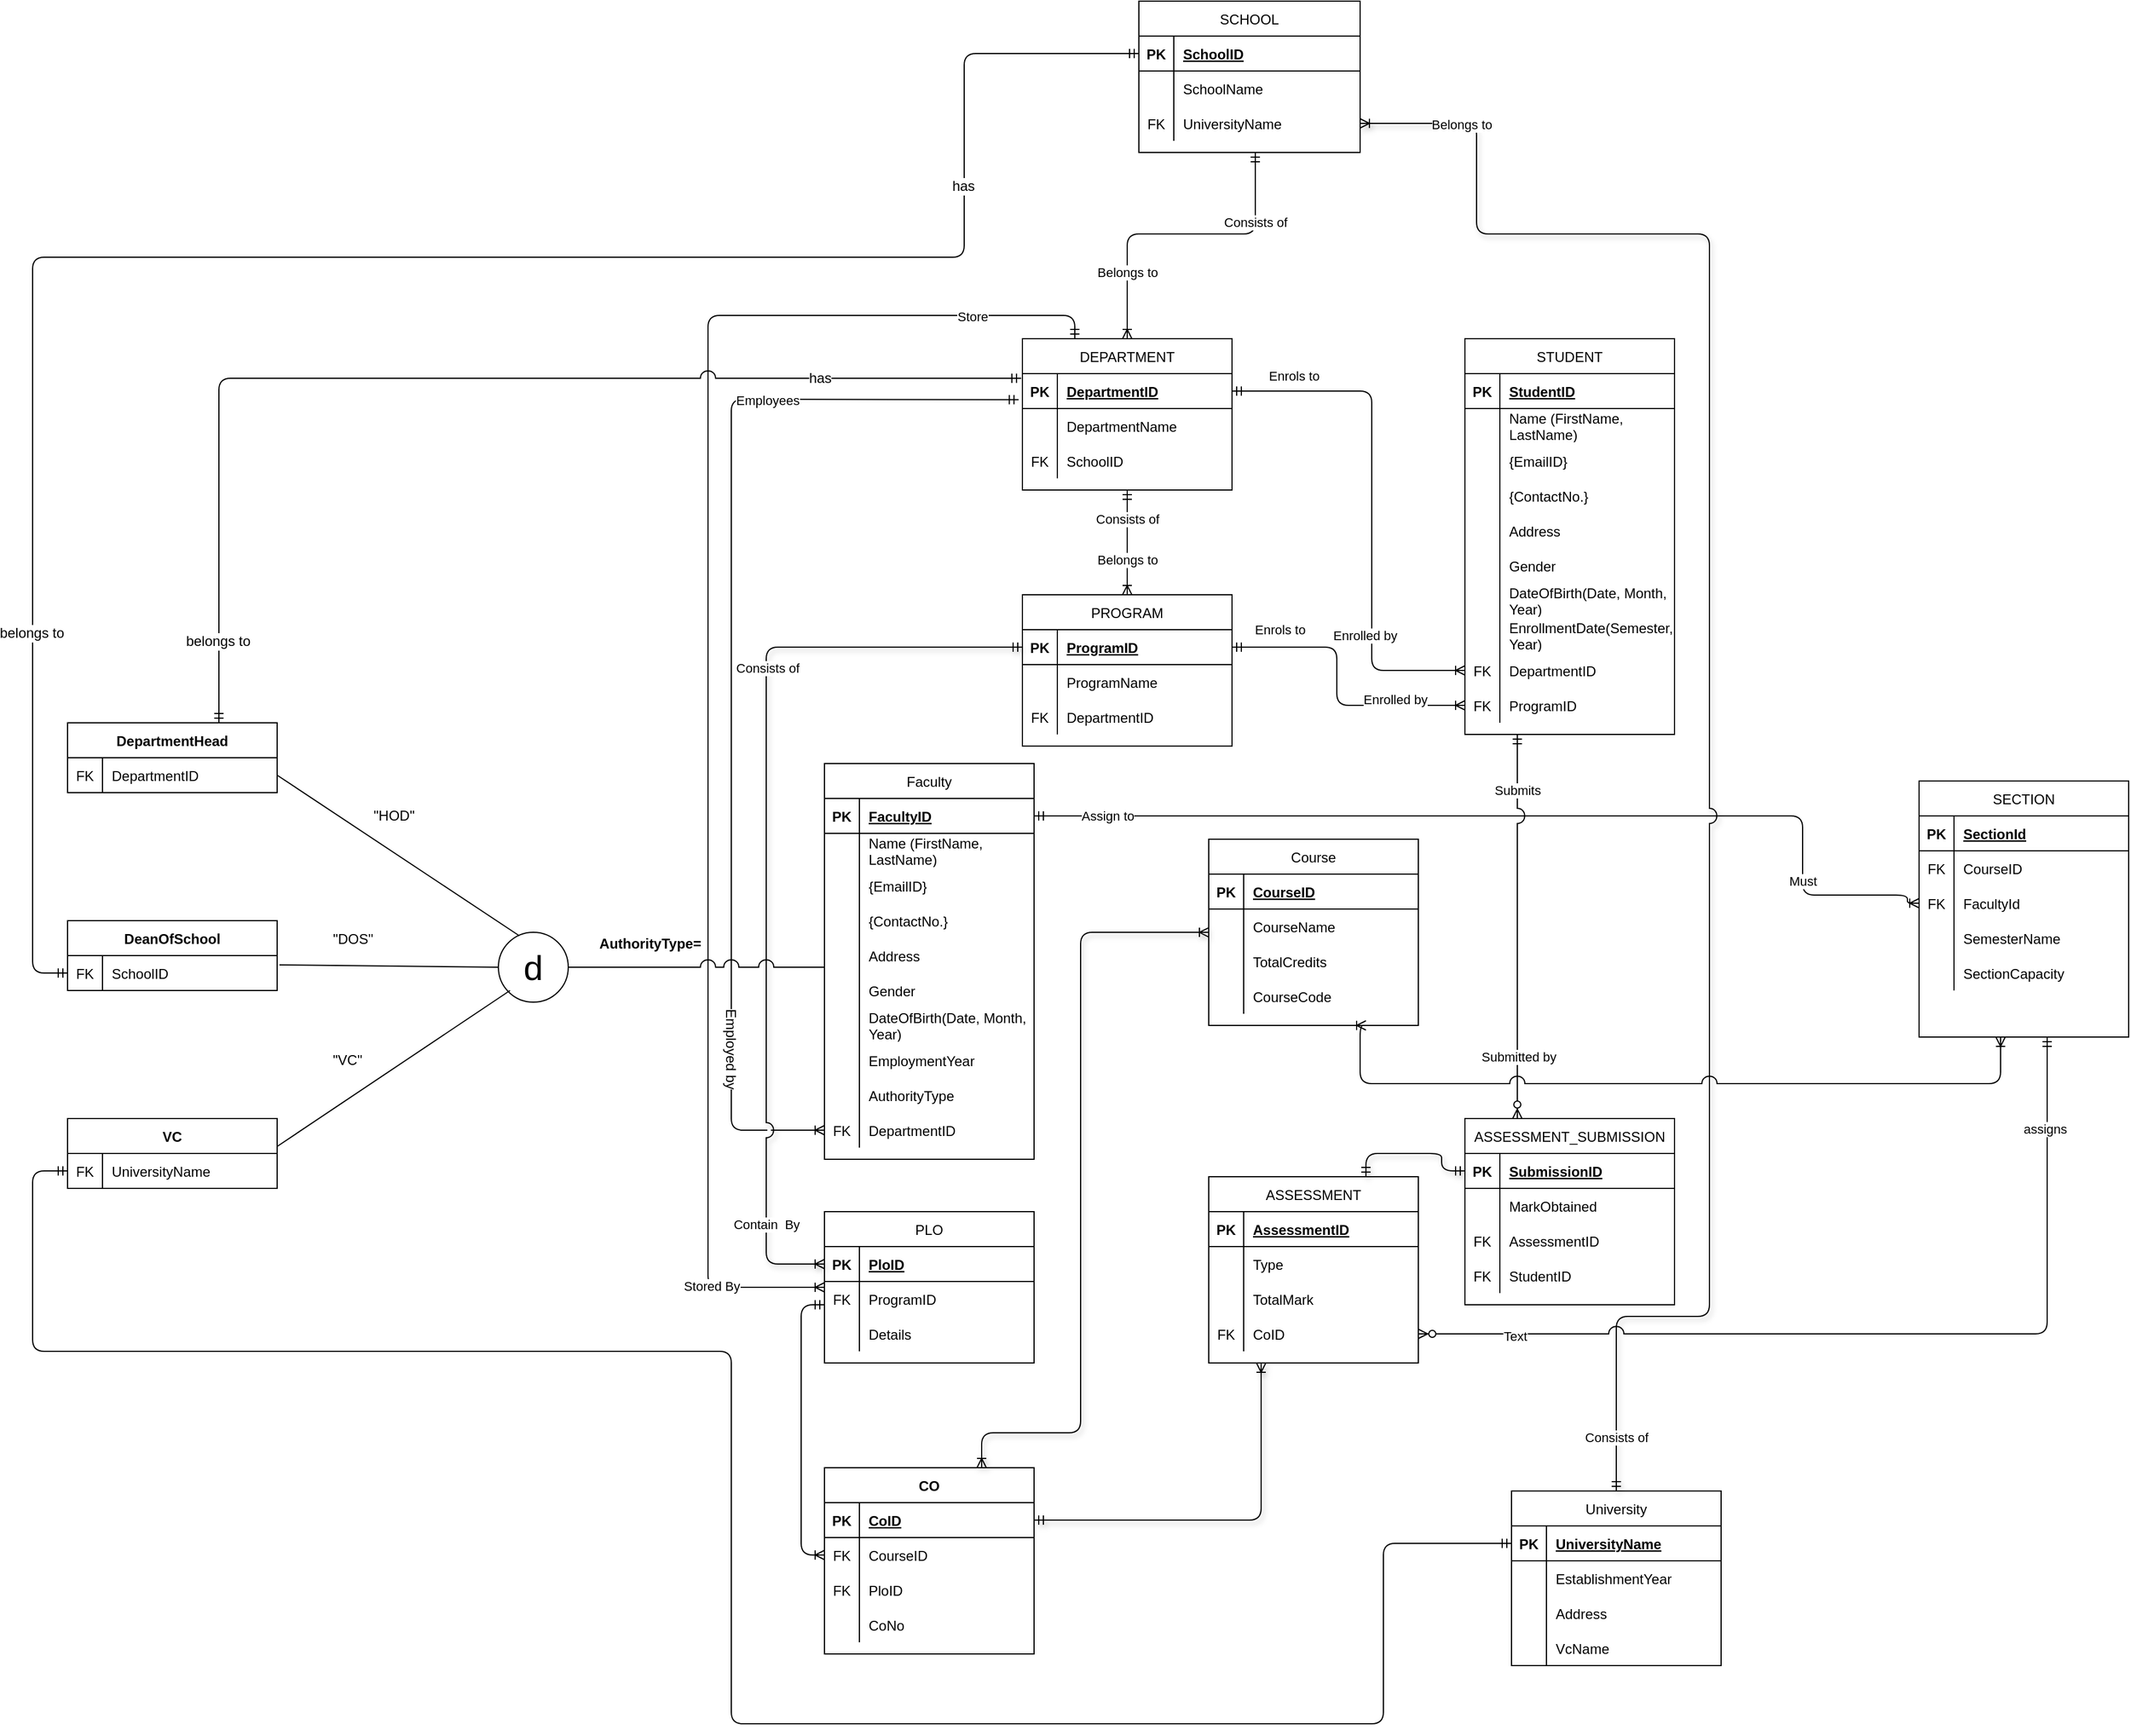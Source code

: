 <mxfile version="14.6.0" type="device"><diagram id="peYiK4AkhnurUhTuSuJ5" name="Page-1"><mxGraphModel dx="2718" dy="685" grid="1" gridSize="10" guides="1" tooltips="1" connect="1" arrows="1" fold="1" page="1" pageScale="1" pageWidth="1654" pageHeight="2336" math="0" shadow="0"><root><mxCell id="0"/><mxCell id="1" parent="0"/><mxCell id="aIhqsl3DTaG2_FxzATsP-7" value="STUDENT" style="shape=table;startSize=30;container=1;collapsible=1;childLayout=tableLayout;fixedRows=1;rowLines=0;fontStyle=0;align=center;resizeLast=1;" parent="1" vertex="1"><mxGeometry x="590" y="670" width="180" height="340" as="geometry"/></mxCell><mxCell id="aIhqsl3DTaG2_FxzATsP-8" value="" style="shape=partialRectangle;collapsible=0;dropTarget=0;pointerEvents=0;fillColor=none;top=0;left=0;bottom=1;right=0;points=[[0,0.5],[1,0.5]];portConstraint=eastwest;" parent="aIhqsl3DTaG2_FxzATsP-7" vertex="1"><mxGeometry y="30" width="180" height="30" as="geometry"/></mxCell><mxCell id="aIhqsl3DTaG2_FxzATsP-9" value="PK" style="shape=partialRectangle;connectable=0;fillColor=none;top=0;left=0;bottom=0;right=0;fontStyle=1;overflow=hidden;" parent="aIhqsl3DTaG2_FxzATsP-8" vertex="1"><mxGeometry width="30" height="30" as="geometry"/></mxCell><mxCell id="aIhqsl3DTaG2_FxzATsP-10" value="StudentID" style="shape=partialRectangle;connectable=0;fillColor=none;top=0;left=0;bottom=0;right=0;align=left;spacingLeft=6;fontStyle=5;overflow=hidden;" parent="aIhqsl3DTaG2_FxzATsP-8" vertex="1"><mxGeometry x="30" width="150" height="30" as="geometry"/></mxCell><mxCell id="aIhqsl3DTaG2_FxzATsP-11" value="" style="shape=partialRectangle;collapsible=0;dropTarget=0;pointerEvents=0;fillColor=none;top=0;left=0;bottom=0;right=0;points=[[0,0.5],[1,0.5]];portConstraint=eastwest;" parent="aIhqsl3DTaG2_FxzATsP-7" vertex="1"><mxGeometry y="60" width="180" height="30" as="geometry"/></mxCell><mxCell id="aIhqsl3DTaG2_FxzATsP-12" value="" style="shape=partialRectangle;connectable=0;fillColor=none;top=0;left=0;bottom=0;right=0;editable=1;overflow=hidden;" parent="aIhqsl3DTaG2_FxzATsP-11" vertex="1"><mxGeometry width="30" height="30" as="geometry"/></mxCell><mxCell id="aIhqsl3DTaG2_FxzATsP-13" value="Name (FirstName,&#xA;LastName)" style="shape=partialRectangle;connectable=0;fillColor=none;top=0;left=0;bottom=0;right=0;align=left;spacingLeft=6;overflow=hidden;" parent="aIhqsl3DTaG2_FxzATsP-11" vertex="1"><mxGeometry x="30" width="150" height="30" as="geometry"/></mxCell><mxCell id="aIhqsl3DTaG2_FxzATsP-14" value="" style="shape=partialRectangle;collapsible=0;dropTarget=0;pointerEvents=0;fillColor=none;top=0;left=0;bottom=0;right=0;points=[[0,0.5],[1,0.5]];portConstraint=eastwest;" parent="aIhqsl3DTaG2_FxzATsP-7" vertex="1"><mxGeometry y="90" width="180" height="30" as="geometry"/></mxCell><mxCell id="aIhqsl3DTaG2_FxzATsP-15" value="" style="shape=partialRectangle;connectable=0;fillColor=none;top=0;left=0;bottom=0;right=0;editable=1;overflow=hidden;" parent="aIhqsl3DTaG2_FxzATsP-14" vertex="1"><mxGeometry width="30" height="30" as="geometry"/></mxCell><mxCell id="aIhqsl3DTaG2_FxzATsP-16" value="{EmailID}" style="shape=partialRectangle;connectable=0;fillColor=none;top=0;left=0;bottom=0;right=0;align=left;spacingLeft=6;overflow=hidden;" parent="aIhqsl3DTaG2_FxzATsP-14" vertex="1"><mxGeometry x="30" width="150" height="30" as="geometry"/></mxCell><mxCell id="aIhqsl3DTaG2_FxzATsP-17" value="" style="shape=partialRectangle;collapsible=0;dropTarget=0;pointerEvents=0;fillColor=none;top=0;left=0;bottom=0;right=0;points=[[0,0.5],[1,0.5]];portConstraint=eastwest;" parent="aIhqsl3DTaG2_FxzATsP-7" vertex="1"><mxGeometry y="120" width="180" height="30" as="geometry"/></mxCell><mxCell id="aIhqsl3DTaG2_FxzATsP-18" value="" style="shape=partialRectangle;connectable=0;fillColor=none;top=0;left=0;bottom=0;right=0;editable=1;overflow=hidden;" parent="aIhqsl3DTaG2_FxzATsP-17" vertex="1"><mxGeometry width="30" height="30" as="geometry"/></mxCell><mxCell id="aIhqsl3DTaG2_FxzATsP-19" value="{ContactNo.}" style="shape=partialRectangle;connectable=0;fillColor=none;top=0;left=0;bottom=0;right=0;align=left;spacingLeft=6;overflow=hidden;" parent="aIhqsl3DTaG2_FxzATsP-17" vertex="1"><mxGeometry x="30" width="150" height="30" as="geometry"/></mxCell><mxCell id="aIhqsl3DTaG2_FxzATsP-20" value="" style="shape=partialRectangle;collapsible=0;dropTarget=0;pointerEvents=0;fillColor=none;top=0;left=0;bottom=0;right=0;points=[[0,0.5],[1,0.5]];portConstraint=eastwest;" parent="aIhqsl3DTaG2_FxzATsP-7" vertex="1"><mxGeometry y="150" width="180" height="30" as="geometry"/></mxCell><mxCell id="aIhqsl3DTaG2_FxzATsP-21" value="" style="shape=partialRectangle;connectable=0;fillColor=none;top=0;left=0;bottom=0;right=0;editable=1;overflow=hidden;" parent="aIhqsl3DTaG2_FxzATsP-20" vertex="1"><mxGeometry width="30" height="30" as="geometry"/></mxCell><mxCell id="aIhqsl3DTaG2_FxzATsP-22" value="Address" style="shape=partialRectangle;connectable=0;fillColor=none;top=0;left=0;bottom=0;right=0;align=left;spacingLeft=6;overflow=hidden;" parent="aIhqsl3DTaG2_FxzATsP-20" vertex="1"><mxGeometry x="30" width="150" height="30" as="geometry"/></mxCell><mxCell id="aIhqsl3DTaG2_FxzATsP-23" value="" style="shape=partialRectangle;collapsible=0;dropTarget=0;pointerEvents=0;fillColor=none;top=0;left=0;bottom=0;right=0;points=[[0,0.5],[1,0.5]];portConstraint=eastwest;" parent="aIhqsl3DTaG2_FxzATsP-7" vertex="1"><mxGeometry y="180" width="180" height="30" as="geometry"/></mxCell><mxCell id="aIhqsl3DTaG2_FxzATsP-24" value="" style="shape=partialRectangle;connectable=0;fillColor=none;top=0;left=0;bottom=0;right=0;editable=1;overflow=hidden;" parent="aIhqsl3DTaG2_FxzATsP-23" vertex="1"><mxGeometry width="30" height="30" as="geometry"/></mxCell><mxCell id="aIhqsl3DTaG2_FxzATsP-25" value="Gender" style="shape=partialRectangle;connectable=0;fillColor=none;top=0;left=0;bottom=0;right=0;align=left;spacingLeft=6;overflow=hidden;" parent="aIhqsl3DTaG2_FxzATsP-23" vertex="1"><mxGeometry x="30" width="150" height="30" as="geometry"/></mxCell><mxCell id="aIhqsl3DTaG2_FxzATsP-26" value="" style="shape=partialRectangle;collapsible=0;dropTarget=0;pointerEvents=0;fillColor=none;top=0;left=0;bottom=0;right=0;points=[[0,0.5],[1,0.5]];portConstraint=eastwest;" parent="aIhqsl3DTaG2_FxzATsP-7" vertex="1"><mxGeometry y="210" width="180" height="30" as="geometry"/></mxCell><mxCell id="aIhqsl3DTaG2_FxzATsP-27" value="" style="shape=partialRectangle;connectable=0;fillColor=none;top=0;left=0;bottom=0;right=0;editable=1;overflow=hidden;" parent="aIhqsl3DTaG2_FxzATsP-26" vertex="1"><mxGeometry width="30" height="30" as="geometry"/></mxCell><mxCell id="aIhqsl3DTaG2_FxzATsP-28" value="DateOfBirth(Date, Month,&#xA;Year)" style="shape=partialRectangle;connectable=0;fillColor=none;top=0;left=0;bottom=0;right=0;align=left;spacingLeft=6;overflow=hidden;" parent="aIhqsl3DTaG2_FxzATsP-26" vertex="1"><mxGeometry x="30" width="150" height="30" as="geometry"/></mxCell><mxCell id="aIhqsl3DTaG2_FxzATsP-29" value="" style="shape=partialRectangle;collapsible=0;dropTarget=0;pointerEvents=0;fillColor=none;top=0;left=0;bottom=0;right=0;points=[[0,0.5],[1,0.5]];portConstraint=eastwest;" parent="aIhqsl3DTaG2_FxzATsP-7" vertex="1"><mxGeometry y="240" width="180" height="30" as="geometry"/></mxCell><mxCell id="aIhqsl3DTaG2_FxzATsP-30" value="" style="shape=partialRectangle;connectable=0;fillColor=none;top=0;left=0;bottom=0;right=0;editable=1;overflow=hidden;" parent="aIhqsl3DTaG2_FxzATsP-29" vertex="1"><mxGeometry width="30" height="30" as="geometry"/></mxCell><mxCell id="aIhqsl3DTaG2_FxzATsP-31" value="EnrollmentDate(Semester,&#xA;Year)" style="shape=partialRectangle;connectable=0;fillColor=none;top=0;left=0;bottom=0;right=0;align=left;spacingLeft=6;overflow=hidden;" parent="aIhqsl3DTaG2_FxzATsP-29" vertex="1"><mxGeometry x="30" width="150" height="30" as="geometry"/></mxCell><mxCell id="aIhqsl3DTaG2_FxzATsP-32" value="" style="shape=partialRectangle;collapsible=0;dropTarget=0;pointerEvents=0;fillColor=none;top=0;left=0;bottom=0;right=0;points=[[0,0.5],[1,0.5]];portConstraint=eastwest;" parent="aIhqsl3DTaG2_FxzATsP-7" vertex="1"><mxGeometry y="270" width="180" height="30" as="geometry"/></mxCell><mxCell id="aIhqsl3DTaG2_FxzATsP-33" value="FK" style="shape=partialRectangle;connectable=0;fillColor=none;top=0;left=0;bottom=0;right=0;fontStyle=0;overflow=hidden;" parent="aIhqsl3DTaG2_FxzATsP-32" vertex="1"><mxGeometry width="30" height="30" as="geometry"/></mxCell><mxCell id="aIhqsl3DTaG2_FxzATsP-34" value="DepartmentID" style="shape=partialRectangle;connectable=0;fillColor=none;top=0;left=0;bottom=0;right=0;align=left;spacingLeft=6;fontStyle=0;overflow=hidden;" parent="aIhqsl3DTaG2_FxzATsP-32" vertex="1"><mxGeometry x="30" width="150" height="30" as="geometry"/></mxCell><mxCell id="aIhqsl3DTaG2_FxzATsP-35" value="" style="shape=partialRectangle;collapsible=0;dropTarget=0;pointerEvents=0;fillColor=none;top=0;left=0;bottom=0;right=0;points=[[0,0.5],[1,0.5]];portConstraint=eastwest;" parent="aIhqsl3DTaG2_FxzATsP-7" vertex="1"><mxGeometry y="300" width="180" height="30" as="geometry"/></mxCell><mxCell id="aIhqsl3DTaG2_FxzATsP-36" value="FK" style="shape=partialRectangle;connectable=0;fillColor=none;top=0;left=0;bottom=0;right=0;fontStyle=0;overflow=hidden;" parent="aIhqsl3DTaG2_FxzATsP-35" vertex="1"><mxGeometry width="30" height="30" as="geometry"/></mxCell><mxCell id="aIhqsl3DTaG2_FxzATsP-37" value="ProgramID" style="shape=partialRectangle;connectable=0;fillColor=none;top=0;left=0;bottom=0;right=0;align=left;spacingLeft=6;fontStyle=0;overflow=hidden;" parent="aIhqsl3DTaG2_FxzATsP-35" vertex="1"><mxGeometry x="30" width="150" height="30" as="geometry"/></mxCell><mxCell id="aIhqsl3DTaG2_FxzATsP-38" value="DEPARTMENT" style="shape=table;startSize=30;container=1;collapsible=1;childLayout=tableLayout;fixedRows=1;rowLines=0;fontStyle=0;align=center;resizeLast=1;" parent="1" vertex="1"><mxGeometry x="210" y="670" width="180" height="130" as="geometry"/></mxCell><mxCell id="aIhqsl3DTaG2_FxzATsP-39" value="" style="shape=partialRectangle;collapsible=0;dropTarget=0;pointerEvents=0;fillColor=none;top=0;left=0;bottom=1;right=0;points=[[0,0.5],[1,0.5]];portConstraint=eastwest;" parent="aIhqsl3DTaG2_FxzATsP-38" vertex="1"><mxGeometry y="30" width="180" height="30" as="geometry"/></mxCell><mxCell id="aIhqsl3DTaG2_FxzATsP-40" value="PK" style="shape=partialRectangle;connectable=0;fillColor=none;top=0;left=0;bottom=0;right=0;fontStyle=1;overflow=hidden;" parent="aIhqsl3DTaG2_FxzATsP-39" vertex="1"><mxGeometry width="30" height="30" as="geometry"/></mxCell><mxCell id="aIhqsl3DTaG2_FxzATsP-41" value="DepartmentID" style="shape=partialRectangle;connectable=0;fillColor=none;top=0;left=0;bottom=0;right=0;align=left;spacingLeft=6;fontStyle=5;overflow=hidden;" parent="aIhqsl3DTaG2_FxzATsP-39" vertex="1"><mxGeometry x="30" width="150" height="30" as="geometry"/></mxCell><mxCell id="aIhqsl3DTaG2_FxzATsP-42" value="" style="shape=partialRectangle;collapsible=0;dropTarget=0;pointerEvents=0;fillColor=none;top=0;left=0;bottom=0;right=0;points=[[0,0.5],[1,0.5]];portConstraint=eastwest;" parent="aIhqsl3DTaG2_FxzATsP-38" vertex="1"><mxGeometry y="60" width="180" height="30" as="geometry"/></mxCell><mxCell id="aIhqsl3DTaG2_FxzATsP-43" value="" style="shape=partialRectangle;connectable=0;fillColor=none;top=0;left=0;bottom=0;right=0;editable=1;overflow=hidden;" parent="aIhqsl3DTaG2_FxzATsP-42" vertex="1"><mxGeometry width="30" height="30" as="geometry"/></mxCell><mxCell id="aIhqsl3DTaG2_FxzATsP-44" value="DepartmentName" style="shape=partialRectangle;connectable=0;fillColor=none;top=0;left=0;bottom=0;right=0;align=left;spacingLeft=6;overflow=hidden;" parent="aIhqsl3DTaG2_FxzATsP-42" vertex="1"><mxGeometry x="30" width="150" height="30" as="geometry"/></mxCell><mxCell id="aIhqsl3DTaG2_FxzATsP-48" value="" style="shape=partialRectangle;collapsible=0;dropTarget=0;pointerEvents=0;fillColor=none;top=0;left=0;bottom=0;right=0;points=[[0,0.5],[1,0.5]];portConstraint=eastwest;" parent="aIhqsl3DTaG2_FxzATsP-38" vertex="1"><mxGeometry y="90" width="180" height="30" as="geometry"/></mxCell><mxCell id="aIhqsl3DTaG2_FxzATsP-49" value="FK" style="shape=partialRectangle;connectable=0;fillColor=none;top=0;left=0;bottom=0;right=0;fontStyle=0;overflow=hidden;" parent="aIhqsl3DTaG2_FxzATsP-48" vertex="1"><mxGeometry width="30" height="30" as="geometry"/></mxCell><mxCell id="aIhqsl3DTaG2_FxzATsP-50" value="SchoolID" style="shape=partialRectangle;connectable=0;fillColor=none;top=0;left=0;bottom=0;right=0;align=left;spacingLeft=6;fontStyle=0;overflow=hidden;" parent="aIhqsl3DTaG2_FxzATsP-48" vertex="1"><mxGeometry x="30" width="150" height="30" as="geometry"/></mxCell><mxCell id="aIhqsl3DTaG2_FxzATsP-51" value="SCHOOL" style="shape=table;startSize=30;container=1;collapsible=1;childLayout=tableLayout;fixedRows=1;rowLines=0;fontStyle=0;align=center;resizeLast=1;" parent="1" vertex="1"><mxGeometry x="310" y="380" width="190" height="130" as="geometry"/></mxCell><mxCell id="aIhqsl3DTaG2_FxzATsP-52" value="" style="shape=partialRectangle;collapsible=0;dropTarget=0;pointerEvents=0;fillColor=none;top=0;left=0;bottom=1;right=0;points=[[0,0.5],[1,0.5]];portConstraint=eastwest;" parent="aIhqsl3DTaG2_FxzATsP-51" vertex="1"><mxGeometry y="30" width="190" height="30" as="geometry"/></mxCell><mxCell id="aIhqsl3DTaG2_FxzATsP-53" value="PK" style="shape=partialRectangle;connectable=0;fillColor=none;top=0;left=0;bottom=0;right=0;fontStyle=1;overflow=hidden;" parent="aIhqsl3DTaG2_FxzATsP-52" vertex="1"><mxGeometry width="30" height="30" as="geometry"/></mxCell><mxCell id="aIhqsl3DTaG2_FxzATsP-54" value="SchoolID" style="shape=partialRectangle;connectable=0;fillColor=none;top=0;left=0;bottom=0;right=0;align=left;spacingLeft=6;fontStyle=5;overflow=hidden;" parent="aIhqsl3DTaG2_FxzATsP-52" vertex="1"><mxGeometry x="30" width="160" height="30" as="geometry"/></mxCell><mxCell id="aIhqsl3DTaG2_FxzATsP-55" value="" style="shape=partialRectangle;collapsible=0;dropTarget=0;pointerEvents=0;fillColor=none;top=0;left=0;bottom=0;right=0;points=[[0,0.5],[1,0.5]];portConstraint=eastwest;" parent="aIhqsl3DTaG2_FxzATsP-51" vertex="1"><mxGeometry y="60" width="190" height="30" as="geometry"/></mxCell><mxCell id="aIhqsl3DTaG2_FxzATsP-56" value="" style="shape=partialRectangle;connectable=0;fillColor=none;top=0;left=0;bottom=0;right=0;editable=1;overflow=hidden;" parent="aIhqsl3DTaG2_FxzATsP-55" vertex="1"><mxGeometry width="30" height="30" as="geometry"/></mxCell><mxCell id="aIhqsl3DTaG2_FxzATsP-57" value="SchoolName" style="shape=partialRectangle;connectable=0;fillColor=none;top=0;left=0;bottom=0;right=0;align=left;spacingLeft=6;overflow=hidden;" parent="aIhqsl3DTaG2_FxzATsP-55" vertex="1"><mxGeometry x="30" width="160" height="30" as="geometry"/></mxCell><mxCell id="aIhqsl3DTaG2_FxzATsP-61" value="" style="shape=partialRectangle;collapsible=0;dropTarget=0;pointerEvents=0;fillColor=none;top=0;left=0;bottom=0;right=0;points=[[0,0.5],[1,0.5]];portConstraint=eastwest;" parent="aIhqsl3DTaG2_FxzATsP-51" vertex="1"><mxGeometry y="90" width="190" height="30" as="geometry"/></mxCell><mxCell id="aIhqsl3DTaG2_FxzATsP-62" value="FK" style="shape=partialRectangle;connectable=0;fillColor=none;top=0;left=0;bottom=0;right=0;editable=1;overflow=hidden;" parent="aIhqsl3DTaG2_FxzATsP-61" vertex="1"><mxGeometry width="30" height="30" as="geometry"/></mxCell><mxCell id="aIhqsl3DTaG2_FxzATsP-63" value="UniversityName" style="shape=partialRectangle;connectable=0;fillColor=none;top=0;left=0;bottom=0;right=0;align=left;spacingLeft=6;overflow=hidden;" parent="aIhqsl3DTaG2_FxzATsP-61" vertex="1"><mxGeometry x="30" width="160" height="30" as="geometry"/></mxCell><mxCell id="aIhqsl3DTaG2_FxzATsP-64" value="" style="endArrow=ERmandOne;html=1;endFill=0;startArrow=ERoneToMany;startFill=0;exitX=0.5;exitY=0;exitDx=0;exitDy=0;" parent="1" source="aIhqsl3DTaG2_FxzATsP-38" edge="1"><mxGeometry width="50" height="50" relative="1" as="geometry"><mxPoint x="810" y="630" as="sourcePoint"/><mxPoint x="410" y="510" as="targetPoint"/><Array as="points"><mxPoint x="300" y="580"/><mxPoint x="410" y="580"/></Array></mxGeometry></mxCell><mxCell id="aIhqsl3DTaG2_FxzATsP-65" value="Belongs to" style="edgeLabel;html=1;align=center;verticalAlign=middle;resizable=0;points=[];" parent="aIhqsl3DTaG2_FxzATsP-64" vertex="1" connectable="0"><mxGeometry x="-0.665" y="1" relative="1" as="geometry"><mxPoint x="1" y="-12.0" as="offset"/></mxGeometry></mxCell><mxCell id="aIhqsl3DTaG2_FxzATsP-66" value="Consists of" style="edgeLabel;html=1;align=center;verticalAlign=middle;resizable=0;points=[];" parent="aIhqsl3DTaG2_FxzATsP-64" vertex="1" connectable="0"><mxGeometry x="0.497" y="1" relative="1" as="geometry"><mxPoint x="1" y="-8" as="offset"/></mxGeometry></mxCell><mxCell id="aIhqsl3DTaG2_FxzATsP-67" value="" style="endArrow=ERmandOne;html=1;endFill=0;startArrow=ERoneToMany;startFill=0;exitX=0;exitY=0.5;exitDx=0;exitDy=0;entryX=1;entryY=0.5;entryDx=0;entryDy=0;" parent="1" source="aIhqsl3DTaG2_FxzATsP-32" target="aIhqsl3DTaG2_FxzATsP-39" edge="1"><mxGeometry width="50" height="50" relative="1" as="geometry"><mxPoint x="590" y="940" as="sourcePoint"/><mxPoint x="400" y="705" as="targetPoint"/><Array as="points"><mxPoint x="510" y="955"/><mxPoint x="510" y="715"/><mxPoint x="470" y="715"/></Array></mxGeometry></mxCell><mxCell id="aIhqsl3DTaG2_FxzATsP-68" value="Enrolled by" style="edgeLabel;html=1;align=center;verticalAlign=middle;resizable=0;points=[];" parent="aIhqsl3DTaG2_FxzATsP-67" vertex="1" connectable="0"><mxGeometry x="-0.665" y="1" relative="1" as="geometry"><mxPoint x="-12.31" y="-31.19" as="offset"/></mxGeometry></mxCell><mxCell id="aIhqsl3DTaG2_FxzATsP-69" value="Enrols to" style="edgeLabel;html=1;align=center;verticalAlign=middle;resizable=0;points=[];" parent="aIhqsl3DTaG2_FxzATsP-67" vertex="1" connectable="0"><mxGeometry x="0.497" y="1" relative="1" as="geometry"><mxPoint x="-58.19" y="-14" as="offset"/></mxGeometry></mxCell><mxCell id="aIhqsl3DTaG2_FxzATsP-70" style="edgeStyle=orthogonalEdgeStyle;rounded=1;orthogonalLoop=1;jettySize=auto;html=1;startArrow=ERmandOne;startFill=0;endArrow=ERoneToMany;endFill=0;jumpStyle=arc;entryX=0;entryY=0.5;entryDx=0;entryDy=0;" parent="1" source="aIhqsl3DTaG2_FxzATsP-71" target="aIhqsl3DTaG2_FxzATsP-265" edge="1"><mxGeometry relative="1" as="geometry"><mxPoint x="980" y="1138" as="targetPoint"/><Array as="points"><mxPoint x="880" y="1080"/><mxPoint x="880" y="1148"/><mxPoint x="970" y="1148"/><mxPoint x="970" y="1155"/></Array></mxGeometry></mxCell><mxCell id="aIhqsl3DTaG2_FxzATsP-297" value="Assign to" style="edgeLabel;html=1;align=center;verticalAlign=middle;resizable=0;points=[];" parent="aIhqsl3DTaG2_FxzATsP-70" vertex="1" connectable="0"><mxGeometry x="-0.85" relative="1" as="geometry"><mxPoint as="offset"/></mxGeometry></mxCell><mxCell id="aIhqsl3DTaG2_FxzATsP-299" value="Must" style="edgeLabel;html=1;align=center;verticalAlign=middle;resizable=0;points=[];" parent="aIhqsl3DTaG2_FxzATsP-70" vertex="1" connectable="0"><mxGeometry x="0.714" relative="1" as="geometry"><mxPoint as="offset"/></mxGeometry></mxCell><mxCell id="aIhqsl3DTaG2_FxzATsP-71" value="Faculty" style="shape=table;startSize=30;container=1;collapsible=1;childLayout=tableLayout;fixedRows=1;rowLines=0;fontStyle=0;align=center;resizeLast=1;" parent="1" vertex="1"><mxGeometry x="40" y="1035" width="180" height="340" as="geometry"/></mxCell><mxCell id="aIhqsl3DTaG2_FxzATsP-72" value="" style="shape=partialRectangle;collapsible=0;dropTarget=0;pointerEvents=0;fillColor=none;top=0;left=0;bottom=1;right=0;points=[[0,0.5],[1,0.5]];portConstraint=eastwest;" parent="aIhqsl3DTaG2_FxzATsP-71" vertex="1"><mxGeometry y="30" width="180" height="30" as="geometry"/></mxCell><mxCell id="aIhqsl3DTaG2_FxzATsP-73" value="PK" style="shape=partialRectangle;connectable=0;fillColor=none;top=0;left=0;bottom=0;right=0;fontStyle=1;overflow=hidden;" parent="aIhqsl3DTaG2_FxzATsP-72" vertex="1"><mxGeometry width="30" height="30" as="geometry"/></mxCell><mxCell id="aIhqsl3DTaG2_FxzATsP-74" value="FacultyID" style="shape=partialRectangle;connectable=0;fillColor=none;top=0;left=0;bottom=0;right=0;align=left;spacingLeft=6;fontStyle=5;overflow=hidden;" parent="aIhqsl3DTaG2_FxzATsP-72" vertex="1"><mxGeometry x="30" width="150" height="30" as="geometry"/></mxCell><mxCell id="aIhqsl3DTaG2_FxzATsP-75" value="" style="shape=partialRectangle;collapsible=0;dropTarget=0;pointerEvents=0;fillColor=none;top=0;left=0;bottom=0;right=0;points=[[0,0.5],[1,0.5]];portConstraint=eastwest;" parent="aIhqsl3DTaG2_FxzATsP-71" vertex="1"><mxGeometry y="60" width="180" height="30" as="geometry"/></mxCell><mxCell id="aIhqsl3DTaG2_FxzATsP-76" value="" style="shape=partialRectangle;connectable=0;fillColor=none;top=0;left=0;bottom=0;right=0;editable=1;overflow=hidden;" parent="aIhqsl3DTaG2_FxzATsP-75" vertex="1"><mxGeometry width="30" height="30" as="geometry"/></mxCell><mxCell id="aIhqsl3DTaG2_FxzATsP-77" value="Name (FirstName,&#xA;LastName)" style="shape=partialRectangle;connectable=0;fillColor=none;top=0;left=0;bottom=0;right=0;align=left;spacingLeft=6;overflow=hidden;" parent="aIhqsl3DTaG2_FxzATsP-75" vertex="1"><mxGeometry x="30" width="150" height="30" as="geometry"/></mxCell><mxCell id="aIhqsl3DTaG2_FxzATsP-78" value="" style="shape=partialRectangle;collapsible=0;dropTarget=0;pointerEvents=0;fillColor=none;top=0;left=0;bottom=0;right=0;points=[[0,0.5],[1,0.5]];portConstraint=eastwest;" parent="aIhqsl3DTaG2_FxzATsP-71" vertex="1"><mxGeometry y="90" width="180" height="30" as="geometry"/></mxCell><mxCell id="aIhqsl3DTaG2_FxzATsP-79" value="" style="shape=partialRectangle;connectable=0;fillColor=none;top=0;left=0;bottom=0;right=0;editable=1;overflow=hidden;" parent="aIhqsl3DTaG2_FxzATsP-78" vertex="1"><mxGeometry width="30" height="30" as="geometry"/></mxCell><mxCell id="aIhqsl3DTaG2_FxzATsP-80" value="{EmailID}" style="shape=partialRectangle;connectable=0;fillColor=none;top=0;left=0;bottom=0;right=0;align=left;spacingLeft=6;overflow=hidden;" parent="aIhqsl3DTaG2_FxzATsP-78" vertex="1"><mxGeometry x="30" width="150" height="30" as="geometry"/></mxCell><mxCell id="aIhqsl3DTaG2_FxzATsP-81" value="" style="shape=partialRectangle;collapsible=0;dropTarget=0;pointerEvents=0;fillColor=none;top=0;left=0;bottom=0;right=0;points=[[0,0.5],[1,0.5]];portConstraint=eastwest;" parent="aIhqsl3DTaG2_FxzATsP-71" vertex="1"><mxGeometry y="120" width="180" height="30" as="geometry"/></mxCell><mxCell id="aIhqsl3DTaG2_FxzATsP-82" value="" style="shape=partialRectangle;connectable=0;fillColor=none;top=0;left=0;bottom=0;right=0;editable=1;overflow=hidden;" parent="aIhqsl3DTaG2_FxzATsP-81" vertex="1"><mxGeometry width="30" height="30" as="geometry"/></mxCell><mxCell id="aIhqsl3DTaG2_FxzATsP-83" value="{ContactNo.}" style="shape=partialRectangle;connectable=0;fillColor=none;top=0;left=0;bottom=0;right=0;align=left;spacingLeft=6;overflow=hidden;" parent="aIhqsl3DTaG2_FxzATsP-81" vertex="1"><mxGeometry x="30" width="150" height="30" as="geometry"/></mxCell><mxCell id="aIhqsl3DTaG2_FxzATsP-84" value="" style="shape=partialRectangle;collapsible=0;dropTarget=0;pointerEvents=0;fillColor=none;top=0;left=0;bottom=0;right=0;points=[[0,0.5],[1,0.5]];portConstraint=eastwest;" parent="aIhqsl3DTaG2_FxzATsP-71" vertex="1"><mxGeometry y="150" width="180" height="30" as="geometry"/></mxCell><mxCell id="aIhqsl3DTaG2_FxzATsP-85" value="" style="shape=partialRectangle;connectable=0;fillColor=none;top=0;left=0;bottom=0;right=0;editable=1;overflow=hidden;" parent="aIhqsl3DTaG2_FxzATsP-84" vertex="1"><mxGeometry width="30" height="30" as="geometry"/></mxCell><mxCell id="aIhqsl3DTaG2_FxzATsP-86" value="Address" style="shape=partialRectangle;connectable=0;fillColor=none;top=0;left=0;bottom=0;right=0;align=left;spacingLeft=6;overflow=hidden;" parent="aIhqsl3DTaG2_FxzATsP-84" vertex="1"><mxGeometry x="30" width="150" height="30" as="geometry"/></mxCell><mxCell id="aIhqsl3DTaG2_FxzATsP-87" value="" style="shape=partialRectangle;collapsible=0;dropTarget=0;pointerEvents=0;fillColor=none;top=0;left=0;bottom=0;right=0;points=[[0,0.5],[1,0.5]];portConstraint=eastwest;" parent="aIhqsl3DTaG2_FxzATsP-71" vertex="1"><mxGeometry y="180" width="180" height="30" as="geometry"/></mxCell><mxCell id="aIhqsl3DTaG2_FxzATsP-88" value="" style="shape=partialRectangle;connectable=0;fillColor=none;top=0;left=0;bottom=0;right=0;editable=1;overflow=hidden;" parent="aIhqsl3DTaG2_FxzATsP-87" vertex="1"><mxGeometry width="30" height="30" as="geometry"/></mxCell><mxCell id="aIhqsl3DTaG2_FxzATsP-89" value="Gender" style="shape=partialRectangle;connectable=0;fillColor=none;top=0;left=0;bottom=0;right=0;align=left;spacingLeft=6;overflow=hidden;" parent="aIhqsl3DTaG2_FxzATsP-87" vertex="1"><mxGeometry x="30" width="150" height="30" as="geometry"/></mxCell><mxCell id="aIhqsl3DTaG2_FxzATsP-90" value="" style="shape=partialRectangle;collapsible=0;dropTarget=0;pointerEvents=0;fillColor=none;top=0;left=0;bottom=0;right=0;points=[[0,0.5],[1,0.5]];portConstraint=eastwest;" parent="aIhqsl3DTaG2_FxzATsP-71" vertex="1"><mxGeometry y="210" width="180" height="30" as="geometry"/></mxCell><mxCell id="aIhqsl3DTaG2_FxzATsP-91" value="" style="shape=partialRectangle;connectable=0;fillColor=none;top=0;left=0;bottom=0;right=0;editable=1;overflow=hidden;" parent="aIhqsl3DTaG2_FxzATsP-90" vertex="1"><mxGeometry width="30" height="30" as="geometry"/></mxCell><mxCell id="aIhqsl3DTaG2_FxzATsP-92" value="DateOfBirth(Date, Month,&#xA;Year)" style="shape=partialRectangle;connectable=0;fillColor=none;top=0;left=0;bottom=0;right=0;align=left;spacingLeft=6;overflow=hidden;" parent="aIhqsl3DTaG2_FxzATsP-90" vertex="1"><mxGeometry x="30" width="150" height="30" as="geometry"/></mxCell><mxCell id="aIhqsl3DTaG2_FxzATsP-93" value="" style="shape=partialRectangle;collapsible=0;dropTarget=0;pointerEvents=0;fillColor=none;top=0;left=0;bottom=0;right=0;points=[[0,0.5],[1,0.5]];portConstraint=eastwest;" parent="aIhqsl3DTaG2_FxzATsP-71" vertex="1"><mxGeometry y="240" width="180" height="30" as="geometry"/></mxCell><mxCell id="aIhqsl3DTaG2_FxzATsP-94" value="" style="shape=partialRectangle;connectable=0;fillColor=none;top=0;left=0;bottom=0;right=0;editable=1;overflow=hidden;" parent="aIhqsl3DTaG2_FxzATsP-93" vertex="1"><mxGeometry width="30" height="30" as="geometry"/></mxCell><mxCell id="aIhqsl3DTaG2_FxzATsP-95" value="EmploymentYear" style="shape=partialRectangle;connectable=0;fillColor=none;top=0;left=0;bottom=0;right=0;align=left;spacingLeft=6;overflow=hidden;" parent="aIhqsl3DTaG2_FxzATsP-93" vertex="1"><mxGeometry x="30" width="150" height="30" as="geometry"/></mxCell><mxCell id="zW_bYgE5BzWwXcAE7Dcc-95" value="" style="shape=partialRectangle;collapsible=0;dropTarget=0;pointerEvents=0;fillColor=none;top=0;left=0;bottom=0;right=0;points=[[0,0.5],[1,0.5]];portConstraint=eastwest;fontSize=12;" parent="aIhqsl3DTaG2_FxzATsP-71" vertex="1"><mxGeometry y="270" width="180" height="30" as="geometry"/></mxCell><mxCell id="zW_bYgE5BzWwXcAE7Dcc-96" value="" style="shape=partialRectangle;connectable=0;fillColor=none;top=0;left=0;bottom=0;right=0;editable=1;overflow=hidden;" parent="zW_bYgE5BzWwXcAE7Dcc-95" vertex="1"><mxGeometry width="30" height="30" as="geometry"/></mxCell><mxCell id="zW_bYgE5BzWwXcAE7Dcc-97" value="AuthorityType" style="shape=partialRectangle;connectable=0;fillColor=none;top=0;left=0;bottom=0;right=0;align=left;spacingLeft=6;overflow=hidden;" parent="zW_bYgE5BzWwXcAE7Dcc-95" vertex="1"><mxGeometry x="30" width="150" height="30" as="geometry"/></mxCell><mxCell id="aIhqsl3DTaG2_FxzATsP-96" value="" style="shape=partialRectangle;collapsible=0;dropTarget=0;pointerEvents=0;fillColor=none;top=0;left=0;bottom=0;right=0;points=[[0,0.5],[1,0.5]];portConstraint=eastwest;" parent="aIhqsl3DTaG2_FxzATsP-71" vertex="1"><mxGeometry y="300" width="180" height="30" as="geometry"/></mxCell><mxCell id="aIhqsl3DTaG2_FxzATsP-97" value="FK" style="shape=partialRectangle;connectable=0;fillColor=none;top=0;left=0;bottom=0;right=0;fontStyle=0;overflow=hidden;" parent="aIhqsl3DTaG2_FxzATsP-96" vertex="1"><mxGeometry width="30" height="30" as="geometry"/></mxCell><mxCell id="aIhqsl3DTaG2_FxzATsP-98" value="DepartmentID" style="shape=partialRectangle;connectable=0;fillColor=none;top=0;left=0;bottom=0;right=0;align=left;spacingLeft=6;fontStyle=0;overflow=hidden;" parent="aIhqsl3DTaG2_FxzATsP-96" vertex="1"><mxGeometry x="30" width="150" height="30" as="geometry"/></mxCell><mxCell id="aIhqsl3DTaG2_FxzATsP-99" value="PROGRAM" style="shape=table;startSize=30;container=1;collapsible=1;childLayout=tableLayout;fixedRows=1;rowLines=0;fontStyle=0;align=center;resizeLast=1;" parent="1" vertex="1"><mxGeometry x="210" y="890" width="180" height="130" as="geometry"/></mxCell><mxCell id="aIhqsl3DTaG2_FxzATsP-100" value="" style="shape=partialRectangle;collapsible=0;dropTarget=0;pointerEvents=0;fillColor=none;top=0;left=0;bottom=1;right=0;points=[[0,0.5],[1,0.5]];portConstraint=eastwest;" parent="aIhqsl3DTaG2_FxzATsP-99" vertex="1"><mxGeometry y="30" width="180" height="30" as="geometry"/></mxCell><mxCell id="aIhqsl3DTaG2_FxzATsP-101" value="PK" style="shape=partialRectangle;connectable=0;fillColor=none;top=0;left=0;bottom=0;right=0;fontStyle=1;overflow=hidden;" parent="aIhqsl3DTaG2_FxzATsP-100" vertex="1"><mxGeometry width="30" height="30" as="geometry"/></mxCell><mxCell id="aIhqsl3DTaG2_FxzATsP-102" value="ProgramID" style="shape=partialRectangle;connectable=0;fillColor=none;top=0;left=0;bottom=0;right=0;align=left;spacingLeft=6;fontStyle=5;overflow=hidden;" parent="aIhqsl3DTaG2_FxzATsP-100" vertex="1"><mxGeometry x="30" width="150" height="30" as="geometry"/></mxCell><mxCell id="aIhqsl3DTaG2_FxzATsP-103" value="" style="shape=partialRectangle;collapsible=0;dropTarget=0;pointerEvents=0;fillColor=none;top=0;left=0;bottom=0;right=0;points=[[0,0.5],[1,0.5]];portConstraint=eastwest;" parent="aIhqsl3DTaG2_FxzATsP-99" vertex="1"><mxGeometry y="60" width="180" height="30" as="geometry"/></mxCell><mxCell id="aIhqsl3DTaG2_FxzATsP-104" value="" style="shape=partialRectangle;connectable=0;fillColor=none;top=0;left=0;bottom=0;right=0;editable=1;overflow=hidden;" parent="aIhqsl3DTaG2_FxzATsP-103" vertex="1"><mxGeometry width="30" height="30" as="geometry"/></mxCell><mxCell id="aIhqsl3DTaG2_FxzATsP-105" value="ProgramName" style="shape=partialRectangle;connectable=0;fillColor=none;top=0;left=0;bottom=0;right=0;align=left;spacingLeft=6;overflow=hidden;" parent="aIhqsl3DTaG2_FxzATsP-103" vertex="1"><mxGeometry x="30" width="150" height="30" as="geometry"/></mxCell><mxCell id="aIhqsl3DTaG2_FxzATsP-106" value="" style="shape=partialRectangle;collapsible=0;dropTarget=0;pointerEvents=0;fillColor=none;top=0;left=0;bottom=0;right=0;points=[[0,0.5],[1,0.5]];portConstraint=eastwest;" parent="aIhqsl3DTaG2_FxzATsP-99" vertex="1"><mxGeometry y="90" width="180" height="30" as="geometry"/></mxCell><mxCell id="aIhqsl3DTaG2_FxzATsP-107" value="FK" style="shape=partialRectangle;connectable=0;fillColor=none;top=0;left=0;bottom=0;right=0;fontStyle=0;overflow=hidden;" parent="aIhqsl3DTaG2_FxzATsP-106" vertex="1"><mxGeometry width="30" height="30" as="geometry"/></mxCell><mxCell id="aIhqsl3DTaG2_FxzATsP-108" value="DepartmentID" style="shape=partialRectangle;connectable=0;fillColor=none;top=0;left=0;bottom=0;right=0;align=left;spacingLeft=6;fontStyle=0;overflow=hidden;" parent="aIhqsl3DTaG2_FxzATsP-106" vertex="1"><mxGeometry x="30" width="150" height="30" as="geometry"/></mxCell><mxCell id="aIhqsl3DTaG2_FxzATsP-109" value="" style="endArrow=ERmandOne;html=1;entryX=1;entryY=0.5;entryDx=0;entryDy=0;endFill=0;startArrow=ERoneToMany;startFill=0;exitX=0;exitY=0.5;exitDx=0;exitDy=0;" parent="1" source="aIhqsl3DTaG2_FxzATsP-35" target="aIhqsl3DTaG2_FxzATsP-100" edge="1"><mxGeometry width="50" height="50" relative="1" as="geometry"><mxPoint x="510" y="900" as="sourcePoint"/><mxPoint x="590" y="940" as="targetPoint"/><Array as="points"><mxPoint x="480" y="985"/><mxPoint x="480" y="935"/></Array></mxGeometry></mxCell><mxCell id="aIhqsl3DTaG2_FxzATsP-110" value="Enrols to" style="edgeLabel;html=1;align=center;verticalAlign=middle;resizable=0;points=[];" parent="aIhqsl3DTaG2_FxzATsP-109" vertex="1" connectable="0"><mxGeometry x="0.668" relative="1" as="geometry"><mxPoint x="-1" y="-15" as="offset"/></mxGeometry></mxCell><mxCell id="aIhqsl3DTaG2_FxzATsP-111" value="Enrolled by" style="edgeLabel;html=1;align=center;verticalAlign=middle;resizable=0;points=[];" parent="1" vertex="1" connectable="0"><mxGeometry x="529.997" y="980" as="geometry"/></mxCell><mxCell id="aIhqsl3DTaG2_FxzATsP-112" value="" style="endArrow=ERmandOne;html=1;endFill=0;startArrow=ERoneToMany;startFill=0;exitX=0.5;exitY=0;exitDx=0;exitDy=0;entryX=0.5;entryY=1;entryDx=0;entryDy=0;" parent="1" source="aIhqsl3DTaG2_FxzATsP-99" target="aIhqsl3DTaG2_FxzATsP-38" edge="1"><mxGeometry width="50" height="50" relative="1" as="geometry"><mxPoint x="290" y="884" as="sourcePoint"/><mxPoint x="287" y="810" as="targetPoint"/><Array as="points"/></mxGeometry></mxCell><mxCell id="aIhqsl3DTaG2_FxzATsP-113" value="Consists of" style="edgeLabel;html=1;align=center;verticalAlign=middle;resizable=0;points=[];" parent="aIhqsl3DTaG2_FxzATsP-112" vertex="1" connectable="0"><mxGeometry x="0.668" relative="1" as="geometry"><mxPoint y="10" as="offset"/></mxGeometry></mxCell><mxCell id="aIhqsl3DTaG2_FxzATsP-114" value="Belongs to" style="edgeLabel;html=1;align=center;verticalAlign=middle;resizable=0;points=[];" parent="aIhqsl3DTaG2_FxzATsP-112" vertex="1" connectable="0"><mxGeometry x="-0.641" relative="1" as="geometry"><mxPoint y="-14" as="offset"/></mxGeometry></mxCell><mxCell id="aIhqsl3DTaG2_FxzATsP-115" value="Course" style="shape=table;startSize=30;container=1;collapsible=1;childLayout=tableLayout;fixedRows=1;rowLines=0;fontStyle=0;align=center;resizeLast=1;" parent="1" vertex="1"><mxGeometry x="370" y="1100" width="180" height="160" as="geometry"/></mxCell><mxCell id="aIhqsl3DTaG2_FxzATsP-116" value="" style="shape=partialRectangle;collapsible=0;dropTarget=0;pointerEvents=0;fillColor=none;top=0;left=0;bottom=1;right=0;points=[[0,0.5],[1,0.5]];portConstraint=eastwest;" parent="aIhqsl3DTaG2_FxzATsP-115" vertex="1"><mxGeometry y="30" width="180" height="30" as="geometry"/></mxCell><mxCell id="aIhqsl3DTaG2_FxzATsP-117" value="PK" style="shape=partialRectangle;connectable=0;fillColor=none;top=0;left=0;bottom=0;right=0;fontStyle=1;overflow=hidden;" parent="aIhqsl3DTaG2_FxzATsP-116" vertex="1"><mxGeometry width="30" height="30" as="geometry"/></mxCell><mxCell id="aIhqsl3DTaG2_FxzATsP-118" value="CourseID" style="shape=partialRectangle;connectable=0;fillColor=none;top=0;left=0;bottom=0;right=0;align=left;spacingLeft=6;fontStyle=5;overflow=hidden;" parent="aIhqsl3DTaG2_FxzATsP-116" vertex="1"><mxGeometry x="30" width="150" height="30" as="geometry"/></mxCell><mxCell id="aIhqsl3DTaG2_FxzATsP-119" value="" style="shape=partialRectangle;collapsible=0;dropTarget=0;pointerEvents=0;fillColor=none;top=0;left=0;bottom=0;right=0;points=[[0,0.5],[1,0.5]];portConstraint=eastwest;" parent="aIhqsl3DTaG2_FxzATsP-115" vertex="1"><mxGeometry y="60" width="180" height="30" as="geometry"/></mxCell><mxCell id="aIhqsl3DTaG2_FxzATsP-120" value="" style="shape=partialRectangle;connectable=0;fillColor=none;top=0;left=0;bottom=0;right=0;editable=1;overflow=hidden;" parent="aIhqsl3DTaG2_FxzATsP-119" vertex="1"><mxGeometry width="30" height="30" as="geometry"/></mxCell><mxCell id="aIhqsl3DTaG2_FxzATsP-121" value="CourseName" style="shape=partialRectangle;connectable=0;fillColor=none;top=0;left=0;bottom=0;right=0;align=left;spacingLeft=6;overflow=hidden;" parent="aIhqsl3DTaG2_FxzATsP-119" vertex="1"><mxGeometry x="30" width="150" height="30" as="geometry"/></mxCell><mxCell id="aIhqsl3DTaG2_FxzATsP-122" value="" style="shape=partialRectangle;collapsible=0;dropTarget=0;pointerEvents=0;fillColor=none;top=0;left=0;bottom=0;right=0;points=[[0,0.5],[1,0.5]];portConstraint=eastwest;" parent="aIhqsl3DTaG2_FxzATsP-115" vertex="1"><mxGeometry y="90" width="180" height="30" as="geometry"/></mxCell><mxCell id="aIhqsl3DTaG2_FxzATsP-123" value="" style="shape=partialRectangle;connectable=0;fillColor=none;top=0;left=0;bottom=0;right=0;editable=1;overflow=hidden;" parent="aIhqsl3DTaG2_FxzATsP-122" vertex="1"><mxGeometry width="30" height="30" as="geometry"/></mxCell><mxCell id="aIhqsl3DTaG2_FxzATsP-124" value="TotalCredits" style="shape=partialRectangle;connectable=0;fillColor=none;top=0;left=0;bottom=0;right=0;align=left;spacingLeft=6;overflow=hidden;" parent="aIhqsl3DTaG2_FxzATsP-122" vertex="1"><mxGeometry x="30" width="150" height="30" as="geometry"/></mxCell><mxCell id="aIhqsl3DTaG2_FxzATsP-125" value="" style="shape=partialRectangle;collapsible=0;dropTarget=0;pointerEvents=0;fillColor=none;top=0;left=0;bottom=0;right=0;points=[[0,0.5],[1,0.5]];portConstraint=eastwest;" parent="aIhqsl3DTaG2_FxzATsP-115" vertex="1"><mxGeometry y="120" width="180" height="30" as="geometry"/></mxCell><mxCell id="aIhqsl3DTaG2_FxzATsP-126" value="" style="shape=partialRectangle;connectable=0;fillColor=none;top=0;left=0;bottom=0;right=0;editable=1;overflow=hidden;" parent="aIhqsl3DTaG2_FxzATsP-125" vertex="1"><mxGeometry width="30" height="30" as="geometry"/></mxCell><mxCell id="aIhqsl3DTaG2_FxzATsP-127" value="CourseCode" style="shape=partialRectangle;connectable=0;fillColor=none;top=0;left=0;bottom=0;right=0;align=left;spacingLeft=6;overflow=hidden;" parent="aIhqsl3DTaG2_FxzATsP-125" vertex="1"><mxGeometry x="30" width="150" height="30" as="geometry"/></mxCell><mxCell id="aIhqsl3DTaG2_FxzATsP-131" value="" style="endArrow=ERmandOne;html=1;endFill=0;startArrow=ERoneToMany;startFill=0;exitX=0;exitY=0.5;exitDx=0;exitDy=0;entryX=-0.018;entryY=-0.255;entryDx=0;entryDy=0;entryPerimeter=0;" parent="1" source="aIhqsl3DTaG2_FxzATsP-96" target="aIhqsl3DTaG2_FxzATsP-42" edge="1"><mxGeometry width="50" height="50" relative="1" as="geometry"><mxPoint x="-10" y="1340" as="sourcePoint"/><mxPoint x="210" y="715" as="targetPoint"/><Array as="points"><mxPoint x="-40" y="1350"/><mxPoint x="-40" y="1060"/><mxPoint x="-40" y="722"/></Array></mxGeometry></mxCell><mxCell id="aIhqsl3DTaG2_FxzATsP-132" value="Employees" style="edgeLabel;html=1;align=center;verticalAlign=middle;resizable=0;points=[];" parent="aIhqsl3DTaG2_FxzATsP-131" vertex="1" connectable="0"><mxGeometry x="0.547" y="-1" relative="1" as="geometry"><mxPoint as="offset"/></mxGeometry></mxCell><mxCell id="aIhqsl3DTaG2_FxzATsP-133" value="&amp;nbsp;" style="edgeLabel;html=1;align=center;verticalAlign=middle;resizable=0;points=[];" parent="aIhqsl3DTaG2_FxzATsP-131" vertex="1" connectable="0"><mxGeometry x="-0.898" relative="1" as="geometry"><mxPoint as="offset"/></mxGeometry></mxCell><mxCell id="zW_bYgE5BzWwXcAE7Dcc-110" value="Employed by" style="edgeLabel;html=1;align=center;verticalAlign=middle;resizable=0;points=[];fontSize=12;rotation=90;" parent="aIhqsl3DTaG2_FxzATsP-131" vertex="1" connectable="0"><mxGeometry x="-0.685" relative="1" as="geometry"><mxPoint as="offset"/></mxGeometry></mxCell><mxCell id="aIhqsl3DTaG2_FxzATsP-136" value="University" style="shape=table;startSize=30;container=1;collapsible=1;childLayout=tableLayout;fixedRows=1;rowLines=0;fontStyle=0;align=center;resizeLast=1;" parent="1" vertex="1"><mxGeometry x="630" y="1660" width="180" height="150" as="geometry"/></mxCell><mxCell id="aIhqsl3DTaG2_FxzATsP-137" value="" style="shape=partialRectangle;collapsible=0;dropTarget=0;pointerEvents=0;fillColor=none;top=0;left=0;bottom=1;right=0;points=[[0,0.5],[1,0.5]];portConstraint=eastwest;" parent="aIhqsl3DTaG2_FxzATsP-136" vertex="1"><mxGeometry y="30" width="180" height="30" as="geometry"/></mxCell><mxCell id="aIhqsl3DTaG2_FxzATsP-138" value="PK" style="shape=partialRectangle;connectable=0;fillColor=none;top=0;left=0;bottom=0;right=0;fontStyle=1;overflow=hidden;" parent="aIhqsl3DTaG2_FxzATsP-137" vertex="1"><mxGeometry width="30" height="30" as="geometry"/></mxCell><mxCell id="aIhqsl3DTaG2_FxzATsP-139" value="UniversityName" style="shape=partialRectangle;connectable=0;fillColor=none;top=0;left=0;bottom=0;right=0;align=left;spacingLeft=6;fontStyle=5;overflow=hidden;" parent="aIhqsl3DTaG2_FxzATsP-137" vertex="1"><mxGeometry x="30" width="150" height="30" as="geometry"/></mxCell><mxCell id="aIhqsl3DTaG2_FxzATsP-140" value="" style="shape=partialRectangle;collapsible=0;dropTarget=0;pointerEvents=0;fillColor=none;top=0;left=0;bottom=0;right=0;points=[[0,0.5],[1,0.5]];portConstraint=eastwest;" parent="aIhqsl3DTaG2_FxzATsP-136" vertex="1"><mxGeometry y="60" width="180" height="30" as="geometry"/></mxCell><mxCell id="aIhqsl3DTaG2_FxzATsP-141" value="" style="shape=partialRectangle;connectable=0;fillColor=none;top=0;left=0;bottom=0;right=0;editable=1;overflow=hidden;" parent="aIhqsl3DTaG2_FxzATsP-140" vertex="1"><mxGeometry width="30" height="30" as="geometry"/></mxCell><mxCell id="aIhqsl3DTaG2_FxzATsP-142" value="EstablishmentYear" style="shape=partialRectangle;connectable=0;fillColor=none;top=0;left=0;bottom=0;right=0;align=left;spacingLeft=6;overflow=hidden;" parent="aIhqsl3DTaG2_FxzATsP-140" vertex="1"><mxGeometry x="30" width="150" height="30" as="geometry"/></mxCell><mxCell id="aIhqsl3DTaG2_FxzATsP-143" value="" style="shape=partialRectangle;collapsible=0;dropTarget=0;pointerEvents=0;fillColor=none;top=0;left=0;bottom=0;right=0;points=[[0,0.5],[1,0.5]];portConstraint=eastwest;" parent="aIhqsl3DTaG2_FxzATsP-136" vertex="1"><mxGeometry y="90" width="180" height="30" as="geometry"/></mxCell><mxCell id="aIhqsl3DTaG2_FxzATsP-144" value="" style="shape=partialRectangle;connectable=0;fillColor=none;top=0;left=0;bottom=0;right=0;editable=1;overflow=hidden;" parent="aIhqsl3DTaG2_FxzATsP-143" vertex="1"><mxGeometry width="30" height="30" as="geometry"/></mxCell><mxCell id="aIhqsl3DTaG2_FxzATsP-145" value="Address" style="shape=partialRectangle;connectable=0;fillColor=none;top=0;left=0;bottom=0;right=0;align=left;spacingLeft=6;overflow=hidden;" parent="aIhqsl3DTaG2_FxzATsP-143" vertex="1"><mxGeometry x="30" width="150" height="30" as="geometry"/></mxCell><mxCell id="aIhqsl3DTaG2_FxzATsP-149" value="" style="shape=partialRectangle;collapsible=0;dropTarget=0;pointerEvents=0;fillColor=none;top=0;left=0;bottom=0;right=0;points=[[0,0.5],[1,0.5]];portConstraint=eastwest;" parent="aIhqsl3DTaG2_FxzATsP-136" vertex="1"><mxGeometry y="120" width="180" height="30" as="geometry"/></mxCell><mxCell id="aIhqsl3DTaG2_FxzATsP-150" value="" style="shape=partialRectangle;connectable=0;fillColor=none;top=0;left=0;bottom=0;right=0;editable=1;overflow=hidden;" parent="aIhqsl3DTaG2_FxzATsP-149" vertex="1"><mxGeometry width="30" height="30" as="geometry"/></mxCell><mxCell id="aIhqsl3DTaG2_FxzATsP-151" value="VcName" style="shape=partialRectangle;connectable=0;fillColor=none;top=0;left=0;bottom=0;right=0;align=left;spacingLeft=6;overflow=hidden;" parent="aIhqsl3DTaG2_FxzATsP-149" vertex="1"><mxGeometry x="30" width="150" height="30" as="geometry"/></mxCell><mxCell id="aIhqsl3DTaG2_FxzATsP-152" value="" style="endArrow=ERmandOne;html=1;exitX=1;exitY=0.5;exitDx=0;exitDy=0;entryX=0.5;entryY=0;entryDx=0;entryDy=0;endFill=0;startArrow=ERoneToMany;startFill=0;shadow=1;jumpStyle=arc;jumpSize=13;" parent="1" source="aIhqsl3DTaG2_FxzATsP-61" target="aIhqsl3DTaG2_FxzATsP-136" edge="1"><mxGeometry width="50" height="50" relative="1" as="geometry"><mxPoint x="560" y="590" as="sourcePoint"/><mxPoint x="610" y="540" as="targetPoint"/><Array as="points"><mxPoint x="600" y="485"/><mxPoint x="600" y="580"/><mxPoint x="670" y="580"/><mxPoint x="690" y="580"/><mxPoint x="800" y="580"/><mxPoint x="800" y="1160"/><mxPoint x="800" y="1510"/><mxPoint x="720" y="1510"/></Array></mxGeometry></mxCell><mxCell id="aIhqsl3DTaG2_FxzATsP-153" value="Consists of" style="edgeLabel;html=1;align=center;verticalAlign=middle;resizable=0;points=[];" parent="aIhqsl3DTaG2_FxzATsP-152" vertex="1" connectable="0"><mxGeometry x="0.941" relative="1" as="geometry"><mxPoint as="offset"/></mxGeometry></mxCell><mxCell id="aIhqsl3DTaG2_FxzATsP-154" value="Belongs to" style="edgeLabel;html=1;align=center;verticalAlign=middle;resizable=0;points=[];" parent="aIhqsl3DTaG2_FxzATsP-152" vertex="1" connectable="0"><mxGeometry x="-0.888" y="-1" relative="1" as="geometry"><mxPoint as="offset"/></mxGeometry></mxCell><mxCell id="aIhqsl3DTaG2_FxzATsP-155" value="ASSESSMENT" style="shape=table;startSize=30;container=1;collapsible=1;childLayout=tableLayout;fixedRows=1;rowLines=0;fontStyle=0;align=center;resizeLast=1;" parent="1" vertex="1"><mxGeometry x="370" y="1390" width="180" height="160" as="geometry"/></mxCell><mxCell id="aIhqsl3DTaG2_FxzATsP-156" value="" style="shape=partialRectangle;collapsible=0;dropTarget=0;pointerEvents=0;fillColor=none;top=0;left=0;bottom=1;right=0;points=[[0,0.5],[1,0.5]];portConstraint=eastwest;" parent="aIhqsl3DTaG2_FxzATsP-155" vertex="1"><mxGeometry y="30" width="180" height="30" as="geometry"/></mxCell><mxCell id="aIhqsl3DTaG2_FxzATsP-157" value="PK" style="shape=partialRectangle;connectable=0;fillColor=none;top=0;left=0;bottom=0;right=0;fontStyle=1;overflow=hidden;" parent="aIhqsl3DTaG2_FxzATsP-156" vertex="1"><mxGeometry width="30" height="30" as="geometry"/></mxCell><mxCell id="aIhqsl3DTaG2_FxzATsP-158" value="AssessmentID" style="shape=partialRectangle;connectable=0;fillColor=none;top=0;left=0;bottom=0;right=0;align=left;spacingLeft=6;fontStyle=5;overflow=hidden;" parent="aIhqsl3DTaG2_FxzATsP-156" vertex="1"><mxGeometry x="30" width="150" height="30" as="geometry"/></mxCell><mxCell id="aIhqsl3DTaG2_FxzATsP-159" value="" style="shape=partialRectangle;collapsible=0;dropTarget=0;pointerEvents=0;fillColor=none;top=0;left=0;bottom=0;right=0;points=[[0,0.5],[1,0.5]];portConstraint=eastwest;" parent="aIhqsl3DTaG2_FxzATsP-155" vertex="1"><mxGeometry y="60" width="180" height="30" as="geometry"/></mxCell><mxCell id="aIhqsl3DTaG2_FxzATsP-160" value="" style="shape=partialRectangle;connectable=0;fillColor=none;top=0;left=0;bottom=0;right=0;editable=1;overflow=hidden;" parent="aIhqsl3DTaG2_FxzATsP-159" vertex="1"><mxGeometry width="30" height="30" as="geometry"/></mxCell><mxCell id="aIhqsl3DTaG2_FxzATsP-161" value="Type" style="shape=partialRectangle;connectable=0;fillColor=none;top=0;left=0;bottom=0;right=0;align=left;spacingLeft=6;overflow=hidden;" parent="aIhqsl3DTaG2_FxzATsP-159" vertex="1"><mxGeometry x="30" width="150" height="30" as="geometry"/></mxCell><mxCell id="aIhqsl3DTaG2_FxzATsP-162" value="" style="shape=partialRectangle;collapsible=0;dropTarget=0;pointerEvents=0;fillColor=none;top=0;left=0;bottom=0;right=0;points=[[0,0.5],[1,0.5]];portConstraint=eastwest;" parent="aIhqsl3DTaG2_FxzATsP-155" vertex="1"><mxGeometry y="90" width="180" height="30" as="geometry"/></mxCell><mxCell id="aIhqsl3DTaG2_FxzATsP-163" value="" style="shape=partialRectangle;connectable=0;fillColor=none;top=0;left=0;bottom=0;right=0;editable=1;overflow=hidden;" parent="aIhqsl3DTaG2_FxzATsP-162" vertex="1"><mxGeometry width="30" height="30" as="geometry"/></mxCell><mxCell id="aIhqsl3DTaG2_FxzATsP-164" value="TotalMark" style="shape=partialRectangle;connectable=0;fillColor=none;top=0;left=0;bottom=0;right=0;align=left;spacingLeft=6;overflow=hidden;" parent="aIhqsl3DTaG2_FxzATsP-162" vertex="1"><mxGeometry x="30" width="150" height="30" as="geometry"/></mxCell><mxCell id="aIhqsl3DTaG2_FxzATsP-168" value="" style="shape=partialRectangle;collapsible=0;dropTarget=0;pointerEvents=0;fillColor=none;top=0;left=0;bottom=0;right=0;points=[[0,0.5],[1,0.5]];portConstraint=eastwest;" parent="aIhqsl3DTaG2_FxzATsP-155" vertex="1"><mxGeometry y="120" width="180" height="30" as="geometry"/></mxCell><mxCell id="aIhqsl3DTaG2_FxzATsP-169" value="FK" style="shape=partialRectangle;connectable=0;fillColor=none;top=0;left=0;bottom=0;right=0;editable=1;overflow=hidden;" parent="aIhqsl3DTaG2_FxzATsP-168" vertex="1"><mxGeometry width="30" height="30" as="geometry"/></mxCell><mxCell id="aIhqsl3DTaG2_FxzATsP-170" value="CoID" style="shape=partialRectangle;connectable=0;fillColor=none;top=0;left=0;bottom=0;right=0;align=left;spacingLeft=6;overflow=hidden;" parent="aIhqsl3DTaG2_FxzATsP-168" vertex="1"><mxGeometry x="30" width="150" height="30" as="geometry"/></mxCell><mxCell id="aIhqsl3DTaG2_FxzATsP-174" value="ASSESSMENT_SUBMISSION" style="shape=table;startSize=30;container=1;collapsible=1;childLayout=tableLayout;fixedRows=1;rowLines=0;fontStyle=0;align=center;resizeLast=1;" parent="1" vertex="1"><mxGeometry x="590" y="1340" width="180" height="160" as="geometry"/></mxCell><mxCell id="aIhqsl3DTaG2_FxzATsP-175" value="" style="shape=partialRectangle;collapsible=0;dropTarget=0;pointerEvents=0;fillColor=none;top=0;left=0;bottom=1;right=0;points=[[0,0.5],[1,0.5]];portConstraint=eastwest;" parent="aIhqsl3DTaG2_FxzATsP-174" vertex="1"><mxGeometry y="30" width="180" height="30" as="geometry"/></mxCell><mxCell id="aIhqsl3DTaG2_FxzATsP-176" value="PK" style="shape=partialRectangle;connectable=0;fillColor=none;top=0;left=0;bottom=0;right=0;fontStyle=1;overflow=hidden;" parent="aIhqsl3DTaG2_FxzATsP-175" vertex="1"><mxGeometry width="30" height="30" as="geometry"/></mxCell><mxCell id="aIhqsl3DTaG2_FxzATsP-177" value="SubmissionID" style="shape=partialRectangle;connectable=0;fillColor=none;top=0;left=0;bottom=0;right=0;align=left;spacingLeft=6;fontStyle=5;overflow=hidden;" parent="aIhqsl3DTaG2_FxzATsP-175" vertex="1"><mxGeometry x="30" width="150" height="30" as="geometry"/></mxCell><mxCell id="aIhqsl3DTaG2_FxzATsP-178" value="" style="shape=partialRectangle;collapsible=0;dropTarget=0;pointerEvents=0;fillColor=none;top=0;left=0;bottom=0;right=0;points=[[0,0.5],[1,0.5]];portConstraint=eastwest;" parent="aIhqsl3DTaG2_FxzATsP-174" vertex="1"><mxGeometry y="60" width="180" height="30" as="geometry"/></mxCell><mxCell id="aIhqsl3DTaG2_FxzATsP-179" value="" style="shape=partialRectangle;connectable=0;fillColor=none;top=0;left=0;bottom=0;right=0;editable=1;overflow=hidden;" parent="aIhqsl3DTaG2_FxzATsP-178" vertex="1"><mxGeometry width="30" height="30" as="geometry"/></mxCell><mxCell id="aIhqsl3DTaG2_FxzATsP-180" value="MarkObtained" style="shape=partialRectangle;connectable=0;fillColor=none;top=0;left=0;bottom=0;right=0;align=left;spacingLeft=6;overflow=hidden;" parent="aIhqsl3DTaG2_FxzATsP-178" vertex="1"><mxGeometry x="30" width="150" height="30" as="geometry"/></mxCell><mxCell id="aIhqsl3DTaG2_FxzATsP-181" value="" style="shape=partialRectangle;collapsible=0;dropTarget=0;pointerEvents=0;fillColor=none;top=0;left=0;bottom=0;right=0;points=[[0,0.5],[1,0.5]];portConstraint=eastwest;" parent="aIhqsl3DTaG2_FxzATsP-174" vertex="1"><mxGeometry y="90" width="180" height="30" as="geometry"/></mxCell><mxCell id="aIhqsl3DTaG2_FxzATsP-182" value="FK" style="shape=partialRectangle;connectable=0;fillColor=none;top=0;left=0;bottom=0;right=0;editable=1;overflow=hidden;" parent="aIhqsl3DTaG2_FxzATsP-181" vertex="1"><mxGeometry width="30" height="30" as="geometry"/></mxCell><mxCell id="aIhqsl3DTaG2_FxzATsP-183" value="AssessmentID" style="shape=partialRectangle;connectable=0;fillColor=none;top=0;left=0;bottom=0;right=0;align=left;spacingLeft=6;overflow=hidden;" parent="aIhqsl3DTaG2_FxzATsP-181" vertex="1"><mxGeometry x="30" width="150" height="30" as="geometry"/></mxCell><mxCell id="deYlXcFuqAK_cyh5XtNy-3" value="" style="shape=partialRectangle;collapsible=0;dropTarget=0;pointerEvents=0;fillColor=none;top=0;left=0;bottom=0;right=0;points=[[0,0.5],[1,0.5]];portConstraint=eastwest;" vertex="1" parent="aIhqsl3DTaG2_FxzATsP-174"><mxGeometry y="120" width="180" height="30" as="geometry"/></mxCell><mxCell id="deYlXcFuqAK_cyh5XtNy-4" value="FK" style="shape=partialRectangle;connectable=0;fillColor=none;top=0;left=0;bottom=0;right=0;fontStyle=0;overflow=hidden;" vertex="1" parent="deYlXcFuqAK_cyh5XtNy-3"><mxGeometry width="30" height="30" as="geometry"/></mxCell><mxCell id="deYlXcFuqAK_cyh5XtNy-5" value="StudentID" style="shape=partialRectangle;connectable=0;fillColor=none;top=0;left=0;bottom=0;right=0;align=left;spacingLeft=6;fontStyle=0;overflow=hidden;" vertex="1" parent="deYlXcFuqAK_cyh5XtNy-3"><mxGeometry x="30" width="150" height="30" as="geometry"/></mxCell><mxCell id="aIhqsl3DTaG2_FxzATsP-184" value="" style="endArrow=ERzeroToMany;html=1;shadow=0;startArrow=ERmandOne;startFill=0;exitX=0.25;exitY=1;exitDx=0;exitDy=0;endFill=1;entryX=0.25;entryY=0;entryDx=0;entryDy=0;movable=1;bendable=1;comic=0;jumpStyle=arc;jumpSize=13;" parent="1" source="aIhqsl3DTaG2_FxzATsP-7" target="aIhqsl3DTaG2_FxzATsP-174" edge="1"><mxGeometry width="50" height="50" relative="1" as="geometry"><mxPoint x="660" y="1080" as="sourcePoint"/><mxPoint x="715" y="1320" as="targetPoint"/><Array as="points"><mxPoint x="635" y="1230"/></Array></mxGeometry></mxCell><mxCell id="aIhqsl3DTaG2_FxzATsP-185" value="Submits" style="edgeLabel;html=1;align=center;verticalAlign=middle;resizable=0;points=[];" parent="aIhqsl3DTaG2_FxzATsP-184" vertex="1" connectable="0"><mxGeometry x="-0.816" relative="1" as="geometry"><mxPoint y="17" as="offset"/></mxGeometry></mxCell><mxCell id="aIhqsl3DTaG2_FxzATsP-186" value="Submitted by" style="edgeLabel;html=1;align=center;verticalAlign=middle;resizable=0;points=[];" parent="aIhqsl3DTaG2_FxzATsP-184" vertex="1" connectable="0"><mxGeometry x="0.68" y="1" relative="1" as="geometry"><mxPoint as="offset"/></mxGeometry></mxCell><mxCell id="aIhqsl3DTaG2_FxzATsP-187" value="" style="endArrow=ERmandOne;html=1;shadow=1;entryX=0;entryY=0.5;entryDx=0;entryDy=0;startArrow=ERoneToMany;startFill=0;endFill=0;jumpStyle=arc;jumpSize=13;exitX=0;exitY=0.5;exitDx=0;exitDy=0;" parent="1" source="aIhqsl3DTaG2_FxzATsP-191" target="aIhqsl3DTaG2_FxzATsP-100" edge="1"><mxGeometry width="50" height="50" relative="1" as="geometry"><mxPoint x="50" y="1465" as="sourcePoint"/><mxPoint x="180" y="935" as="targetPoint"/><Array as="points"><mxPoint x="-10" y="1465"/><mxPoint x="-10" y="935"/><mxPoint x="160" y="935"/></Array></mxGeometry></mxCell><mxCell id="aIhqsl3DTaG2_FxzATsP-288" value="Contain&amp;nbsp; By" style="edgeLabel;html=1;align=center;verticalAlign=middle;resizable=0;points=[];" parent="aIhqsl3DTaG2_FxzATsP-187" vertex="1" connectable="0"><mxGeometry x="-0.79" relative="1" as="geometry"><mxPoint as="offset"/></mxGeometry></mxCell><mxCell id="aIhqsl3DTaG2_FxzATsP-289" value="Consists of" style="edgeLabel;html=1;align=center;verticalAlign=middle;resizable=0;points=[];" parent="aIhqsl3DTaG2_FxzATsP-187" vertex="1" connectable="0"><mxGeometry x="0.405" y="-1" relative="1" as="geometry"><mxPoint as="offset"/></mxGeometry></mxCell><mxCell id="aIhqsl3DTaG2_FxzATsP-188" style="edgeStyle=orthogonalEdgeStyle;orthogonalLoop=1;jettySize=auto;html=1;entryX=0.25;entryY=0;entryDx=0;entryDy=0;startArrow=ERoneToMany;startFill=0;endArrow=ERmandOne;endFill=0;jumpStyle=arc;rounded=1;" parent="1" source="aIhqsl3DTaG2_FxzATsP-190" target="aIhqsl3DTaG2_FxzATsP-38" edge="1"><mxGeometry relative="1" as="geometry"><Array as="points"><mxPoint x="-60" y="1485"/><mxPoint x="-60" y="650"/><mxPoint x="255" y="650"/></Array></mxGeometry></mxCell><mxCell id="aIhqsl3DTaG2_FxzATsP-286" value="Store" style="edgeLabel;html=1;align=center;verticalAlign=middle;resizable=0;points=[];" parent="aIhqsl3DTaG2_FxzATsP-188" vertex="1" connectable="0"><mxGeometry x="0.83" y="-1" relative="1" as="geometry"><mxPoint as="offset"/></mxGeometry></mxCell><mxCell id="aIhqsl3DTaG2_FxzATsP-287" value="Stored By" style="edgeLabel;html=1;align=center;verticalAlign=middle;resizable=0;points=[];" parent="aIhqsl3DTaG2_FxzATsP-188" vertex="1" connectable="0"><mxGeometry x="-0.847" y="-1" relative="1" as="geometry"><mxPoint as="offset"/></mxGeometry></mxCell><mxCell id="aIhqsl3DTaG2_FxzATsP-190" value="PLO" style="shape=table;startSize=30;container=1;collapsible=1;childLayout=tableLayout;fixedRows=1;rowLines=0;fontStyle=0;align=center;resizeLast=1;" parent="1" vertex="1"><mxGeometry x="40" y="1420" width="180" height="130" as="geometry"/></mxCell><mxCell id="aIhqsl3DTaG2_FxzATsP-191" value="" style="shape=partialRectangle;collapsible=0;dropTarget=0;pointerEvents=0;fillColor=none;top=0;left=0;bottom=1;right=0;points=[[0,0.5],[1,0.5]];portConstraint=eastwest;" parent="aIhqsl3DTaG2_FxzATsP-190" vertex="1"><mxGeometry y="30" width="180" height="30" as="geometry"/></mxCell><mxCell id="aIhqsl3DTaG2_FxzATsP-192" value="PK" style="shape=partialRectangle;connectable=0;fillColor=none;top=0;left=0;bottom=0;right=0;fontStyle=1;overflow=hidden;" parent="aIhqsl3DTaG2_FxzATsP-191" vertex="1"><mxGeometry width="30" height="30" as="geometry"/></mxCell><mxCell id="aIhqsl3DTaG2_FxzATsP-193" value="PloID" style="shape=partialRectangle;connectable=0;fillColor=none;top=0;left=0;bottom=0;right=0;align=left;spacingLeft=6;fontStyle=5;overflow=hidden;" parent="aIhqsl3DTaG2_FxzATsP-191" vertex="1"><mxGeometry x="30" width="150" height="30" as="geometry"/></mxCell><mxCell id="aIhqsl3DTaG2_FxzATsP-194" value="" style="shape=partialRectangle;collapsible=0;dropTarget=0;pointerEvents=0;fillColor=none;top=0;left=0;bottom=0;right=0;points=[[0,0.5],[1,0.5]];portConstraint=eastwest;" parent="aIhqsl3DTaG2_FxzATsP-190" vertex="1"><mxGeometry y="60" width="180" height="30" as="geometry"/></mxCell><mxCell id="aIhqsl3DTaG2_FxzATsP-195" value="FK" style="shape=partialRectangle;connectable=0;fillColor=none;top=0;left=0;bottom=0;right=0;editable=1;overflow=hidden;" parent="aIhqsl3DTaG2_FxzATsP-194" vertex="1"><mxGeometry width="30" height="30" as="geometry"/></mxCell><mxCell id="aIhqsl3DTaG2_FxzATsP-196" value="ProgramID" style="shape=partialRectangle;connectable=0;fillColor=none;top=0;left=0;bottom=0;right=0;align=left;spacingLeft=6;overflow=hidden;" parent="aIhqsl3DTaG2_FxzATsP-194" vertex="1"><mxGeometry x="30" width="150" height="30" as="geometry"/></mxCell><mxCell id="aIhqsl3DTaG2_FxzATsP-197" value="" style="shape=partialRectangle;collapsible=0;dropTarget=0;pointerEvents=0;fillColor=none;top=0;left=0;bottom=0;right=0;points=[[0,0.5],[1,0.5]];portConstraint=eastwest;" parent="aIhqsl3DTaG2_FxzATsP-190" vertex="1"><mxGeometry y="90" width="180" height="30" as="geometry"/></mxCell><mxCell id="aIhqsl3DTaG2_FxzATsP-198" value="" style="shape=partialRectangle;connectable=0;fillColor=none;top=0;left=0;bottom=0;right=0;editable=1;overflow=hidden;" parent="aIhqsl3DTaG2_FxzATsP-197" vertex="1"><mxGeometry width="30" height="30" as="geometry"/></mxCell><mxCell id="aIhqsl3DTaG2_FxzATsP-199" value="Details" style="shape=partialRectangle;connectable=0;fillColor=none;top=0;left=0;bottom=0;right=0;align=left;spacingLeft=6;overflow=hidden;" parent="aIhqsl3DTaG2_FxzATsP-197" vertex="1"><mxGeometry x="30" width="150" height="30" as="geometry"/></mxCell><mxCell id="aIhqsl3DTaG2_FxzATsP-200" value="CO" style="shape=table;startSize=30;container=1;collapsible=1;childLayout=tableLayout;fixedRows=1;rowLines=0;fontStyle=1;align=center;resizeLast=1;" parent="1" vertex="1"><mxGeometry x="40" y="1640" width="180" height="160" as="geometry"/></mxCell><mxCell id="aIhqsl3DTaG2_FxzATsP-201" value="" style="shape=partialRectangle;collapsible=0;dropTarget=0;pointerEvents=0;fillColor=none;top=0;left=0;bottom=1;right=0;points=[[0,0.5],[1,0.5]];portConstraint=eastwest;" parent="aIhqsl3DTaG2_FxzATsP-200" vertex="1"><mxGeometry y="30" width="180" height="30" as="geometry"/></mxCell><mxCell id="aIhqsl3DTaG2_FxzATsP-202" value="PK" style="shape=partialRectangle;connectable=0;fillColor=none;top=0;left=0;bottom=0;right=0;fontStyle=1;overflow=hidden;" parent="aIhqsl3DTaG2_FxzATsP-201" vertex="1"><mxGeometry width="30" height="30" as="geometry"/></mxCell><mxCell id="aIhqsl3DTaG2_FxzATsP-203" value="CoID" style="shape=partialRectangle;connectable=0;fillColor=none;top=0;left=0;bottom=0;right=0;align=left;spacingLeft=6;fontStyle=5;overflow=hidden;" parent="aIhqsl3DTaG2_FxzATsP-201" vertex="1"><mxGeometry x="30" width="150" height="30" as="geometry"/></mxCell><mxCell id="aIhqsl3DTaG2_FxzATsP-204" value="" style="shape=partialRectangle;collapsible=0;dropTarget=0;pointerEvents=0;fillColor=none;top=0;left=0;bottom=0;right=0;points=[[0,0.5],[1,0.5]];portConstraint=eastwest;" parent="aIhqsl3DTaG2_FxzATsP-200" vertex="1"><mxGeometry y="60" width="180" height="30" as="geometry"/></mxCell><mxCell id="aIhqsl3DTaG2_FxzATsP-205" value="FK" style="shape=partialRectangle;connectable=0;fillColor=none;top=0;left=0;bottom=0;right=0;editable=1;overflow=hidden;" parent="aIhqsl3DTaG2_FxzATsP-204" vertex="1"><mxGeometry width="30" height="30" as="geometry"/></mxCell><mxCell id="aIhqsl3DTaG2_FxzATsP-206" value="CourseID" style="shape=partialRectangle;connectable=0;fillColor=none;top=0;left=0;bottom=0;right=0;align=left;spacingLeft=6;overflow=hidden;" parent="aIhqsl3DTaG2_FxzATsP-204" vertex="1"><mxGeometry x="30" width="150" height="30" as="geometry"/></mxCell><mxCell id="aIhqsl3DTaG2_FxzATsP-207" value="" style="shape=partialRectangle;collapsible=0;dropTarget=0;pointerEvents=0;fillColor=none;top=0;left=0;bottom=0;right=0;points=[[0,0.5],[1,0.5]];portConstraint=eastwest;" parent="aIhqsl3DTaG2_FxzATsP-200" vertex="1"><mxGeometry y="90" width="180" height="30" as="geometry"/></mxCell><mxCell id="aIhqsl3DTaG2_FxzATsP-208" value="FK" style="shape=partialRectangle;connectable=0;fillColor=none;top=0;left=0;bottom=0;right=0;editable=1;overflow=hidden;" parent="aIhqsl3DTaG2_FxzATsP-207" vertex="1"><mxGeometry width="30" height="30" as="geometry"/></mxCell><mxCell id="aIhqsl3DTaG2_FxzATsP-209" value="PloID" style="shape=partialRectangle;connectable=0;fillColor=none;top=0;left=0;bottom=0;right=0;align=left;spacingLeft=6;overflow=hidden;" parent="aIhqsl3DTaG2_FxzATsP-207" vertex="1"><mxGeometry x="30" width="150" height="30" as="geometry"/></mxCell><mxCell id="aIhqsl3DTaG2_FxzATsP-281" value="" style="shape=partialRectangle;collapsible=0;dropTarget=0;pointerEvents=0;fillColor=none;top=0;left=0;bottom=0;right=0;points=[[0,0.5],[1,0.5]];portConstraint=eastwest;" parent="aIhqsl3DTaG2_FxzATsP-200" vertex="1"><mxGeometry y="120" width="180" height="30" as="geometry"/></mxCell><mxCell id="aIhqsl3DTaG2_FxzATsP-282" value="" style="shape=partialRectangle;connectable=0;fillColor=none;top=0;left=0;bottom=0;right=0;editable=1;overflow=hidden;" parent="aIhqsl3DTaG2_FxzATsP-281" vertex="1"><mxGeometry width="30" height="30" as="geometry"/></mxCell><mxCell id="aIhqsl3DTaG2_FxzATsP-283" value="CoNo" style="shape=partialRectangle;connectable=0;fillColor=none;top=0;left=0;bottom=0;right=0;align=left;spacingLeft=6;overflow=hidden;" parent="aIhqsl3DTaG2_FxzATsP-281" vertex="1"><mxGeometry x="30" width="150" height="30" as="geometry"/></mxCell><mxCell id="aIhqsl3DTaG2_FxzATsP-210" value="" style="endArrow=ERoneToMany;html=1;shadow=1;entryX=0.25;entryY=1;entryDx=0;entryDy=0;exitX=1;exitY=0.5;exitDx=0;exitDy=0;jumpStyle=arc;jumpSize=13;startArrow=ERmandOne;startFill=0;endFill=0;" parent="1" source="aIhqsl3DTaG2_FxzATsP-201" target="aIhqsl3DTaG2_FxzATsP-155" edge="1"><mxGeometry width="50" height="50" relative="1" as="geometry"><mxPoint x="270" y="1630" as="sourcePoint"/><mxPoint x="320" y="1580" as="targetPoint"/><Array as="points"><mxPoint x="260" y="1685"/><mxPoint x="310" y="1685"/><mxPoint x="350" y="1685"/><mxPoint x="415" y="1685"/></Array></mxGeometry></mxCell><mxCell id="aIhqsl3DTaG2_FxzATsP-211" value="" style="endArrow=ERoneToMany;html=1;shadow=1;entryX=0;entryY=0.667;entryDx=0;entryDy=0;exitX=0.75;exitY=0;exitDx=0;exitDy=0;endFill=0;startArrow=ERoneToMany;startFill=0;jumpStyle=arc;jumpSize=13;entryPerimeter=0;" parent="1" source="aIhqsl3DTaG2_FxzATsP-200" target="aIhqsl3DTaG2_FxzATsP-119" edge="1"><mxGeometry width="50" height="50" relative="1" as="geometry"><mxPoint x="230" y="1695" as="sourcePoint"/><mxPoint x="370" y="1265" as="targetPoint"/><Array as="points"><mxPoint x="175" y="1610"/><mxPoint x="260" y="1610"/><mxPoint x="260" y="1360"/><mxPoint x="260" y="1330"/><mxPoint x="260" y="1180"/></Array></mxGeometry></mxCell><mxCell id="aIhqsl3DTaG2_FxzATsP-212" style="edgeStyle=orthogonalEdgeStyle;rounded=1;orthogonalLoop=1;jettySize=auto;html=1;entryX=0;entryY=0.5;entryDx=0;entryDy=0;shadow=0;startArrow=ERmandOne;startFill=0;endArrow=ERoneToMany;endFill=0;" parent="1" target="aIhqsl3DTaG2_FxzATsP-204" edge="1"><mxGeometry relative="1" as="geometry"><mxPoint x="40" y="1500" as="sourcePoint"/><Array as="points"><mxPoint x="40" y="1500"/><mxPoint x="20" y="1500"/><mxPoint x="20" y="1715"/></Array></mxGeometry></mxCell><mxCell id="aIhqsl3DTaG2_FxzATsP-227" style="edgeStyle=orthogonalEdgeStyle;rounded=1;jumpStyle=arc;jumpSize=13;orthogonalLoop=1;jettySize=auto;html=1;exitX=0;exitY=0.5;exitDx=0;exitDy=0;entryX=0.75;entryY=0;entryDx=0;entryDy=0;shadow=1;startArrow=ERmandOne;startFill=0;endArrow=ERmandOne;endFill=0;" parent="1" source="aIhqsl3DTaG2_FxzATsP-175" target="aIhqsl3DTaG2_FxzATsP-155" edge="1"><mxGeometry relative="1" as="geometry"/></mxCell><mxCell id="aIhqsl3DTaG2_FxzATsP-254" style="edgeStyle=orthogonalEdgeStyle;rounded=1;orthogonalLoop=1;jettySize=auto;html=1;startArrow=ERoneToMany;startFill=0;endArrow=ERoneToMany;endFill=0;jumpStyle=arc;jumpSize=13;entryX=0.75;entryY=1;entryDx=0;entryDy=0;" parent="1" target="aIhqsl3DTaG2_FxzATsP-115" edge="1"><mxGeometry relative="1" as="geometry"><mxPoint x="500" y="1290" as="targetPoint"/><Array as="points"><mxPoint x="1050" y="1310"/><mxPoint x="500" y="1310"/><mxPoint x="500" y="1260"/></Array><mxPoint x="1050" y="1270" as="sourcePoint"/></mxGeometry></mxCell><mxCell id="aIhqsl3DTaG2_FxzATsP-255" style="edgeStyle=orthogonalEdgeStyle;rounded=1;jumpStyle=arc;jumpSize=13;orthogonalLoop=1;jettySize=auto;html=1;entryX=1;entryY=0.5;entryDx=0;entryDy=0;startArrow=ERmandOne;startFill=0;endArrow=ERzeroToMany;endFill=1;" parent="1" target="aIhqsl3DTaG2_FxzATsP-168" edge="1"><mxGeometry relative="1" as="geometry"><mxPoint x="1090" y="1270" as="sourcePoint"/><Array as="points"><mxPoint x="1090" y="1525"/></Array></mxGeometry></mxCell><mxCell id="aIhqsl3DTaG2_FxzATsP-256" value="Text" style="edgeLabel;html=1;align=center;verticalAlign=middle;resizable=0;points=[];" parent="aIhqsl3DTaG2_FxzATsP-255" vertex="1" connectable="0"><mxGeometry x="0.791" y="2" relative="1" as="geometry"><mxPoint as="offset"/></mxGeometry></mxCell><mxCell id="aIhqsl3DTaG2_FxzATsP-257" value="assigns" style="edgeLabel;html=1;align=center;verticalAlign=middle;resizable=0;points=[];" parent="aIhqsl3DTaG2_FxzATsP-255" vertex="1" connectable="0"><mxGeometry x="-0.803" y="-2" relative="1" as="geometry"><mxPoint as="offset"/></mxGeometry></mxCell><mxCell id="aIhqsl3DTaG2_FxzATsP-258" value="SECTION" style="shape=table;startSize=30;container=1;collapsible=1;childLayout=tableLayout;fixedRows=1;rowLines=0;fontStyle=0;align=center;resizeLast=1;" parent="1" vertex="1"><mxGeometry x="980" y="1050" width="180" height="220" as="geometry"/></mxCell><mxCell id="aIhqsl3DTaG2_FxzATsP-259" value="" style="shape=partialRectangle;collapsible=0;dropTarget=0;pointerEvents=0;fillColor=none;top=0;left=0;bottom=1;right=0;points=[[0,0.5],[1,0.5]];portConstraint=eastwest;" parent="aIhqsl3DTaG2_FxzATsP-258" vertex="1"><mxGeometry y="30" width="180" height="30" as="geometry"/></mxCell><mxCell id="aIhqsl3DTaG2_FxzATsP-260" value="PK" style="shape=partialRectangle;connectable=0;fillColor=none;top=0;left=0;bottom=0;right=0;fontStyle=1;overflow=hidden;" parent="aIhqsl3DTaG2_FxzATsP-259" vertex="1"><mxGeometry width="30" height="30" as="geometry"/></mxCell><mxCell id="aIhqsl3DTaG2_FxzATsP-261" value="SectionId" style="shape=partialRectangle;connectable=0;fillColor=none;top=0;left=0;bottom=0;right=0;align=left;spacingLeft=6;fontStyle=5;overflow=hidden;" parent="aIhqsl3DTaG2_FxzATsP-259" vertex="1"><mxGeometry x="30" width="150" height="30" as="geometry"/></mxCell><mxCell id="aIhqsl3DTaG2_FxzATsP-262" value="" style="shape=partialRectangle;collapsible=0;dropTarget=0;pointerEvents=0;fillColor=none;top=0;left=0;bottom=0;right=0;points=[[0,0.5],[1,0.5]];portConstraint=eastwest;" parent="aIhqsl3DTaG2_FxzATsP-258" vertex="1"><mxGeometry y="60" width="180" height="30" as="geometry"/></mxCell><mxCell id="aIhqsl3DTaG2_FxzATsP-263" value="FK" style="shape=partialRectangle;connectable=0;fillColor=none;top=0;left=0;bottom=0;right=0;editable=1;overflow=hidden;" parent="aIhqsl3DTaG2_FxzATsP-262" vertex="1"><mxGeometry width="30" height="30" as="geometry"/></mxCell><mxCell id="aIhqsl3DTaG2_FxzATsP-264" value="CourseID" style="shape=partialRectangle;connectable=0;fillColor=none;top=0;left=0;bottom=0;right=0;align=left;spacingLeft=6;overflow=hidden;" parent="aIhqsl3DTaG2_FxzATsP-262" vertex="1"><mxGeometry x="30" width="150" height="30" as="geometry"/></mxCell><mxCell id="aIhqsl3DTaG2_FxzATsP-265" value="" style="shape=partialRectangle;collapsible=0;dropTarget=0;pointerEvents=0;fillColor=none;top=0;left=0;bottom=0;right=0;points=[[0,0.5],[1,0.5]];portConstraint=eastwest;" parent="aIhqsl3DTaG2_FxzATsP-258" vertex="1"><mxGeometry y="90" width="180" height="30" as="geometry"/></mxCell><mxCell id="aIhqsl3DTaG2_FxzATsP-266" value="FK" style="shape=partialRectangle;connectable=0;fillColor=none;top=0;left=0;bottom=0;right=0;editable=1;overflow=hidden;" parent="aIhqsl3DTaG2_FxzATsP-265" vertex="1"><mxGeometry width="30" height="30" as="geometry"/></mxCell><mxCell id="aIhqsl3DTaG2_FxzATsP-267" value="FacultyId" style="shape=partialRectangle;connectable=0;fillColor=none;top=0;left=0;bottom=0;right=0;align=left;spacingLeft=6;overflow=hidden;" parent="aIhqsl3DTaG2_FxzATsP-265" vertex="1"><mxGeometry x="30" width="150" height="30" as="geometry"/></mxCell><mxCell id="aIhqsl3DTaG2_FxzATsP-268" value="" style="shape=partialRectangle;collapsible=0;dropTarget=0;pointerEvents=0;fillColor=none;top=0;left=0;bottom=0;right=0;points=[[0,0.5],[1,0.5]];portConstraint=eastwest;" parent="aIhqsl3DTaG2_FxzATsP-258" vertex="1"><mxGeometry y="120" width="180" height="30" as="geometry"/></mxCell><mxCell id="aIhqsl3DTaG2_FxzATsP-269" value="" style="shape=partialRectangle;connectable=0;fillColor=none;top=0;left=0;bottom=0;right=0;editable=1;overflow=hidden;" parent="aIhqsl3DTaG2_FxzATsP-268" vertex="1"><mxGeometry width="30" height="30" as="geometry"/></mxCell><mxCell id="aIhqsl3DTaG2_FxzATsP-270" value="SemesterName" style="shape=partialRectangle;connectable=0;fillColor=none;top=0;left=0;bottom=0;right=0;align=left;spacingLeft=6;overflow=hidden;" parent="aIhqsl3DTaG2_FxzATsP-268" vertex="1"><mxGeometry x="30" width="150" height="30" as="geometry"/></mxCell><mxCell id="aIhqsl3DTaG2_FxzATsP-273" value="" style="shape=partialRectangle;collapsible=0;dropTarget=0;pointerEvents=0;fillColor=none;top=0;left=0;bottom=0;right=0;points=[[0,0.5],[1,0.5]];portConstraint=eastwest;" parent="aIhqsl3DTaG2_FxzATsP-258" vertex="1"><mxGeometry y="150" width="180" height="30" as="geometry"/></mxCell><mxCell id="aIhqsl3DTaG2_FxzATsP-274" value="" style="shape=partialRectangle;connectable=0;fillColor=none;top=0;left=0;bottom=0;right=0;editable=1;overflow=hidden;" parent="aIhqsl3DTaG2_FxzATsP-273" vertex="1"><mxGeometry width="30" height="30" as="geometry"/></mxCell><mxCell id="aIhqsl3DTaG2_FxzATsP-275" value="SectionCapacity" style="shape=partialRectangle;connectable=0;fillColor=none;top=0;left=0;bottom=0;right=0;align=left;spacingLeft=6;overflow=hidden;" parent="aIhqsl3DTaG2_FxzATsP-273" vertex="1"><mxGeometry x="30" width="150" height="30" as="geometry"/></mxCell><mxCell id="zW_bYgE5BzWwXcAE7Dcc-13" value="&quot;DOS&quot;" style="shape=partialRectangle;connectable=0;fillColor=none;top=0;left=0;bottom=0;right=0;align=left;spacingLeft=6;overflow=hidden;" parent="1" vertex="1"><mxGeometry x="-390" y="1170" width="150" height="30" as="geometry"/></mxCell><mxCell id="zW_bYgE5BzWwXcAE7Dcc-15" value="" style="shape=partialRectangle;connectable=0;fillColor=none;top=0;left=0;bottom=0;right=0;align=left;spacingLeft=6;overflow=hidden;" parent="1" vertex="1"><mxGeometry x="-480" y="1200" width="150" height="30" as="geometry"/></mxCell><mxCell id="zW_bYgE5BzWwXcAE7Dcc-58" value="" style="endArrow=none;html=1;jumpStyle=arc;jumpSize=13;exitX=1;exitY=0.5;exitDx=0;exitDy=0;" parent="1" source="zW_bYgE5BzWwXcAE7Dcc-60" edge="1"><mxGeometry width="50" height="50" relative="1" as="geometry"><mxPoint x="-100" y="1200" as="sourcePoint"/><mxPoint x="40" y="1210" as="targetPoint"/><Array as="points"/></mxGeometry></mxCell><mxCell id="zW_bYgE5BzWwXcAE7Dcc-59" value="" style="ellipse;whiteSpace=wrap;html=1;aspect=fixed;" parent="1" vertex="1"><mxGeometry x="-240" y="1180" width="60" height="60" as="geometry"/></mxCell><mxCell id="zW_bYgE5BzWwXcAE7Dcc-60" value="d" style="text;html=1;strokeColor=none;fillColor=none;align=center;verticalAlign=middle;whiteSpace=wrap;rounded=0;fontSize=30;" parent="1" vertex="1"><mxGeometry x="-240" y="1200" width="60" height="20" as="geometry"/></mxCell><mxCell id="zW_bYgE5BzWwXcAE7Dcc-61" value="DepartmentHead" style="shape=table;startSize=30;container=1;collapsible=1;childLayout=tableLayout;fixedRows=1;rowLines=0;fontStyle=1;align=center;resizeLast=1;fontSize=12;" parent="1" vertex="1"><mxGeometry x="-610" y="1000" width="180" height="60" as="geometry"/></mxCell><mxCell id="zW_bYgE5BzWwXcAE7Dcc-62" value="" style="shape=partialRectangle;collapsible=0;dropTarget=0;pointerEvents=0;fillColor=none;top=0;left=0;bottom=1;right=0;points=[[0,0.5],[1,0.5]];portConstraint=eastwest;" parent="zW_bYgE5BzWwXcAE7Dcc-61" vertex="1"><mxGeometry y="30" width="180" height="30" as="geometry"/></mxCell><mxCell id="zW_bYgE5BzWwXcAE7Dcc-63" value="FK" style="shape=partialRectangle;connectable=0;fillColor=none;top=0;left=0;bottom=0;right=0;fontStyle=0;overflow=hidden;" parent="zW_bYgE5BzWwXcAE7Dcc-62" vertex="1"><mxGeometry width="30" height="30" as="geometry"/></mxCell><mxCell id="zW_bYgE5BzWwXcAE7Dcc-64" value="DepartmentID" style="shape=partialRectangle;connectable=0;fillColor=none;top=0;left=0;bottom=0;right=0;align=left;spacingLeft=6;fontStyle=0;overflow=hidden;" parent="zW_bYgE5BzWwXcAE7Dcc-62" vertex="1"><mxGeometry x="30" width="150" height="30" as="geometry"/></mxCell><mxCell id="zW_bYgE5BzWwXcAE7Dcc-76" value="DeanOfSchool" style="shape=table;startSize=30;container=1;collapsible=1;childLayout=tableLayout;fixedRows=1;rowLines=0;fontStyle=1;align=center;resizeLast=1;fontSize=12;" parent="1" vertex="1"><mxGeometry x="-610" y="1170" width="180" height="60" as="geometry"/></mxCell><mxCell id="zW_bYgE5BzWwXcAE7Dcc-77" value="" style="shape=partialRectangle;collapsible=0;dropTarget=0;pointerEvents=0;fillColor=none;top=0;left=0;bottom=1;right=0;points=[[0,0.5],[1,0.5]];portConstraint=eastwest;" parent="zW_bYgE5BzWwXcAE7Dcc-76" vertex="1"><mxGeometry y="30" width="180" height="30" as="geometry"/></mxCell><mxCell id="zW_bYgE5BzWwXcAE7Dcc-78" value="FK" style="shape=partialRectangle;connectable=0;fillColor=none;top=0;left=0;bottom=0;right=0;fontStyle=0;overflow=hidden;" parent="zW_bYgE5BzWwXcAE7Dcc-77" vertex="1"><mxGeometry width="30" height="30" as="geometry"/></mxCell><mxCell id="zW_bYgE5BzWwXcAE7Dcc-79" value="SchoolID" style="shape=partialRectangle;connectable=0;fillColor=none;top=0;left=0;bottom=0;right=0;align=left;spacingLeft=6;fontStyle=0;overflow=hidden;" parent="zW_bYgE5BzWwXcAE7Dcc-77" vertex="1"><mxGeometry x="30" width="150" height="30" as="geometry"/></mxCell><mxCell id="zW_bYgE5BzWwXcAE7Dcc-83" value="VC" style="shape=table;startSize=30;container=1;collapsible=1;childLayout=tableLayout;fixedRows=1;rowLines=0;fontStyle=1;align=center;resizeLast=1;fontSize=12;" parent="1" vertex="1"><mxGeometry x="-610" y="1340" width="180" height="60" as="geometry"/></mxCell><mxCell id="zW_bYgE5BzWwXcAE7Dcc-84" value="" style="shape=partialRectangle;collapsible=0;dropTarget=0;pointerEvents=0;fillColor=none;top=0;left=0;bottom=1;right=0;points=[[0,0.5],[1,0.5]];portConstraint=eastwest;" parent="zW_bYgE5BzWwXcAE7Dcc-83" vertex="1"><mxGeometry y="30" width="180" height="30" as="geometry"/></mxCell><mxCell id="zW_bYgE5BzWwXcAE7Dcc-85" value="FK" style="shape=partialRectangle;connectable=0;fillColor=none;top=0;left=0;bottom=0;right=0;fontStyle=0;overflow=hidden;" parent="zW_bYgE5BzWwXcAE7Dcc-84" vertex="1"><mxGeometry width="30" height="30" as="geometry"/></mxCell><mxCell id="zW_bYgE5BzWwXcAE7Dcc-86" value="UniversityName" style="shape=partialRectangle;connectable=0;fillColor=none;top=0;left=0;bottom=0;right=0;align=left;spacingLeft=6;fontStyle=0;overflow=hidden;" parent="zW_bYgE5BzWwXcAE7Dcc-84" vertex="1"><mxGeometry x="30" width="150" height="30" as="geometry"/></mxCell><mxCell id="zW_bYgE5BzWwXcAE7Dcc-90" value="" style="endArrow=none;html=1;fontSize=12;entryX=0.3;entryY=0.05;entryDx=0;entryDy=0;entryPerimeter=0;exitX=1;exitY=0.75;exitDx=0;exitDy=0;" parent="1" source="zW_bYgE5BzWwXcAE7Dcc-61" target="zW_bYgE5BzWwXcAE7Dcc-59" edge="1"><mxGeometry width="50" height="50" relative="1" as="geometry"><mxPoint x="-330" y="1110" as="sourcePoint"/><mxPoint x="-280" y="1060" as="targetPoint"/></mxGeometry></mxCell><mxCell id="zW_bYgE5BzWwXcAE7Dcc-91" value="" style="endArrow=none;html=1;fontSize=12;exitX=1.011;exitY=-0.233;exitDx=0;exitDy=0;exitPerimeter=0;entryX=0;entryY=0.5;entryDx=0;entryDy=0;" parent="1" target="zW_bYgE5BzWwXcAE7Dcc-60" edge="1"><mxGeometry width="50" height="50" relative="1" as="geometry"><mxPoint x="-428.02" y="1208.01" as="sourcePoint"/><mxPoint x="-320" y="1190" as="targetPoint"/></mxGeometry></mxCell><mxCell id="zW_bYgE5BzWwXcAE7Dcc-92" value="" style="endArrow=none;html=1;fontSize=12;exitX=1;exitY=-0.2;exitDx=0;exitDy=0;exitPerimeter=0;" parent="1" source="zW_bYgE5BzWwXcAE7Dcc-84" edge="1"><mxGeometry width="50" height="50" relative="1" as="geometry"><mxPoint x="-430" y="1400" as="sourcePoint"/><mxPoint x="-230" y="1230" as="targetPoint"/></mxGeometry></mxCell><mxCell id="zW_bYgE5BzWwXcAE7Dcc-93" value="&quot;HOD&quot;" style="text;html=1;align=center;verticalAlign=middle;resizable=0;points=[];autosize=1;strokeColor=none;fontSize=12;" parent="1" vertex="1"><mxGeometry x="-355" y="1070" width="50" height="20" as="geometry"/></mxCell><mxCell id="zW_bYgE5BzWwXcAE7Dcc-94" value="&quot;VC&quot;" style="text;html=1;align=center;verticalAlign=middle;resizable=0;points=[];autosize=1;strokeColor=none;fontSize=12;" parent="1" vertex="1"><mxGeometry x="-390" y="1280" width="40" height="20" as="geometry"/></mxCell><mxCell id="zW_bYgE5BzWwXcAE7Dcc-99" value="&lt;b&gt;AuthorityType=&lt;/b&gt;" style="text;html=1;align=center;verticalAlign=middle;resizable=0;points=[];autosize=1;strokeColor=none;fontSize=12;" parent="1" vertex="1"><mxGeometry x="-160" y="1180" width="100" height="20" as="geometry"/></mxCell><mxCell id="zW_bYgE5BzWwXcAE7Dcc-100" value="" style="endArrow=ERmandOne;html=1;fontSize=12;entryX=-0.006;entryY=0.133;entryDx=0;entryDy=0;entryPerimeter=0;jumpStyle=arc;jumpSize=13;startArrow=ERmandOne;startFill=0;endFill=0;" parent="1" target="aIhqsl3DTaG2_FxzATsP-39" edge="1"><mxGeometry width="50" height="50" relative="1" as="geometry"><mxPoint x="-480" y="1000" as="sourcePoint"/><mxPoint x="-90" y="740" as="targetPoint"/><Array as="points"><mxPoint x="-480" y="704"/></Array></mxGeometry></mxCell><mxCell id="zW_bYgE5BzWwXcAE7Dcc-101" value="belongs to" style="edgeLabel;html=1;align=center;verticalAlign=middle;resizable=0;points=[];fontSize=12;" parent="zW_bYgE5BzWwXcAE7Dcc-100" vertex="1" connectable="0"><mxGeometry x="-0.858" y="1" relative="1" as="geometry"><mxPoint as="offset"/></mxGeometry></mxCell><mxCell id="zW_bYgE5BzWwXcAE7Dcc-102" value="has" style="edgeLabel;html=1;align=center;verticalAlign=middle;resizable=0;points=[];fontSize=12;" parent="zW_bYgE5BzWwXcAE7Dcc-100" vertex="1" connectable="0"><mxGeometry x="0.649" relative="1" as="geometry"><mxPoint as="offset"/></mxGeometry></mxCell><mxCell id="zW_bYgE5BzWwXcAE7Dcc-103" value="" style="endArrow=ERmandOne;html=1;fontSize=12;exitX=0;exitY=0.75;exitDx=0;exitDy=0;startArrow=ERmandOne;startFill=0;endFill=0;" parent="1" source="zW_bYgE5BzWwXcAE7Dcc-76" edge="1"><mxGeometry width="50" height="50" relative="1" as="geometry"><mxPoint x="-710" y="1220" as="sourcePoint"/><mxPoint x="310" y="425" as="targetPoint"/><Array as="points"><mxPoint x="-640" y="1215"/><mxPoint x="-640" y="600"/><mxPoint y="600"/><mxPoint x="160" y="600"/><mxPoint x="160" y="425"/></Array></mxGeometry></mxCell><mxCell id="zW_bYgE5BzWwXcAE7Dcc-105" value="has" style="edgeLabel;html=1;align=center;verticalAlign=middle;resizable=0;points=[];fontSize=12;" parent="zW_bYgE5BzWwXcAE7Dcc-103" vertex="1" connectable="0"><mxGeometry x="0.702" y="1" relative="1" as="geometry"><mxPoint as="offset"/></mxGeometry></mxCell><mxCell id="zW_bYgE5BzWwXcAE7Dcc-106" value="belongs to" style="edgeLabel;html=1;align=center;verticalAlign=middle;resizable=0;points=[];fontSize=12;" parent="zW_bYgE5BzWwXcAE7Dcc-103" vertex="1" connectable="0"><mxGeometry x="-0.636" y="1" relative="1" as="geometry"><mxPoint as="offset"/></mxGeometry></mxCell><mxCell id="zW_bYgE5BzWwXcAE7Dcc-108" value="" style="endArrow=ERmandOne;html=1;fontSize=12;entryX=0;entryY=0.5;entryDx=0;entryDy=0;exitX=0;exitY=0.5;exitDx=0;exitDy=0;startArrow=ERmandOne;startFill=0;endFill=0;" parent="1" source="aIhqsl3DTaG2_FxzATsP-137" target="zW_bYgE5BzWwXcAE7Dcc-84" edge="1"><mxGeometry width="50" height="50" relative="1" as="geometry"><mxPoint x="520" y="1700" as="sourcePoint"/><mxPoint x="-700" y="1390" as="targetPoint"/><Array as="points"><mxPoint x="520" y="1705"/><mxPoint x="520" y="1860"/><mxPoint x="-40" y="1860"/><mxPoint x="-40" y="1540"/><mxPoint x="-360" y="1540"/><mxPoint x="-640" y="1540"/><mxPoint x="-640" y="1385"/></Array></mxGeometry></mxCell></root></mxGraphModel></diagram></mxfile>